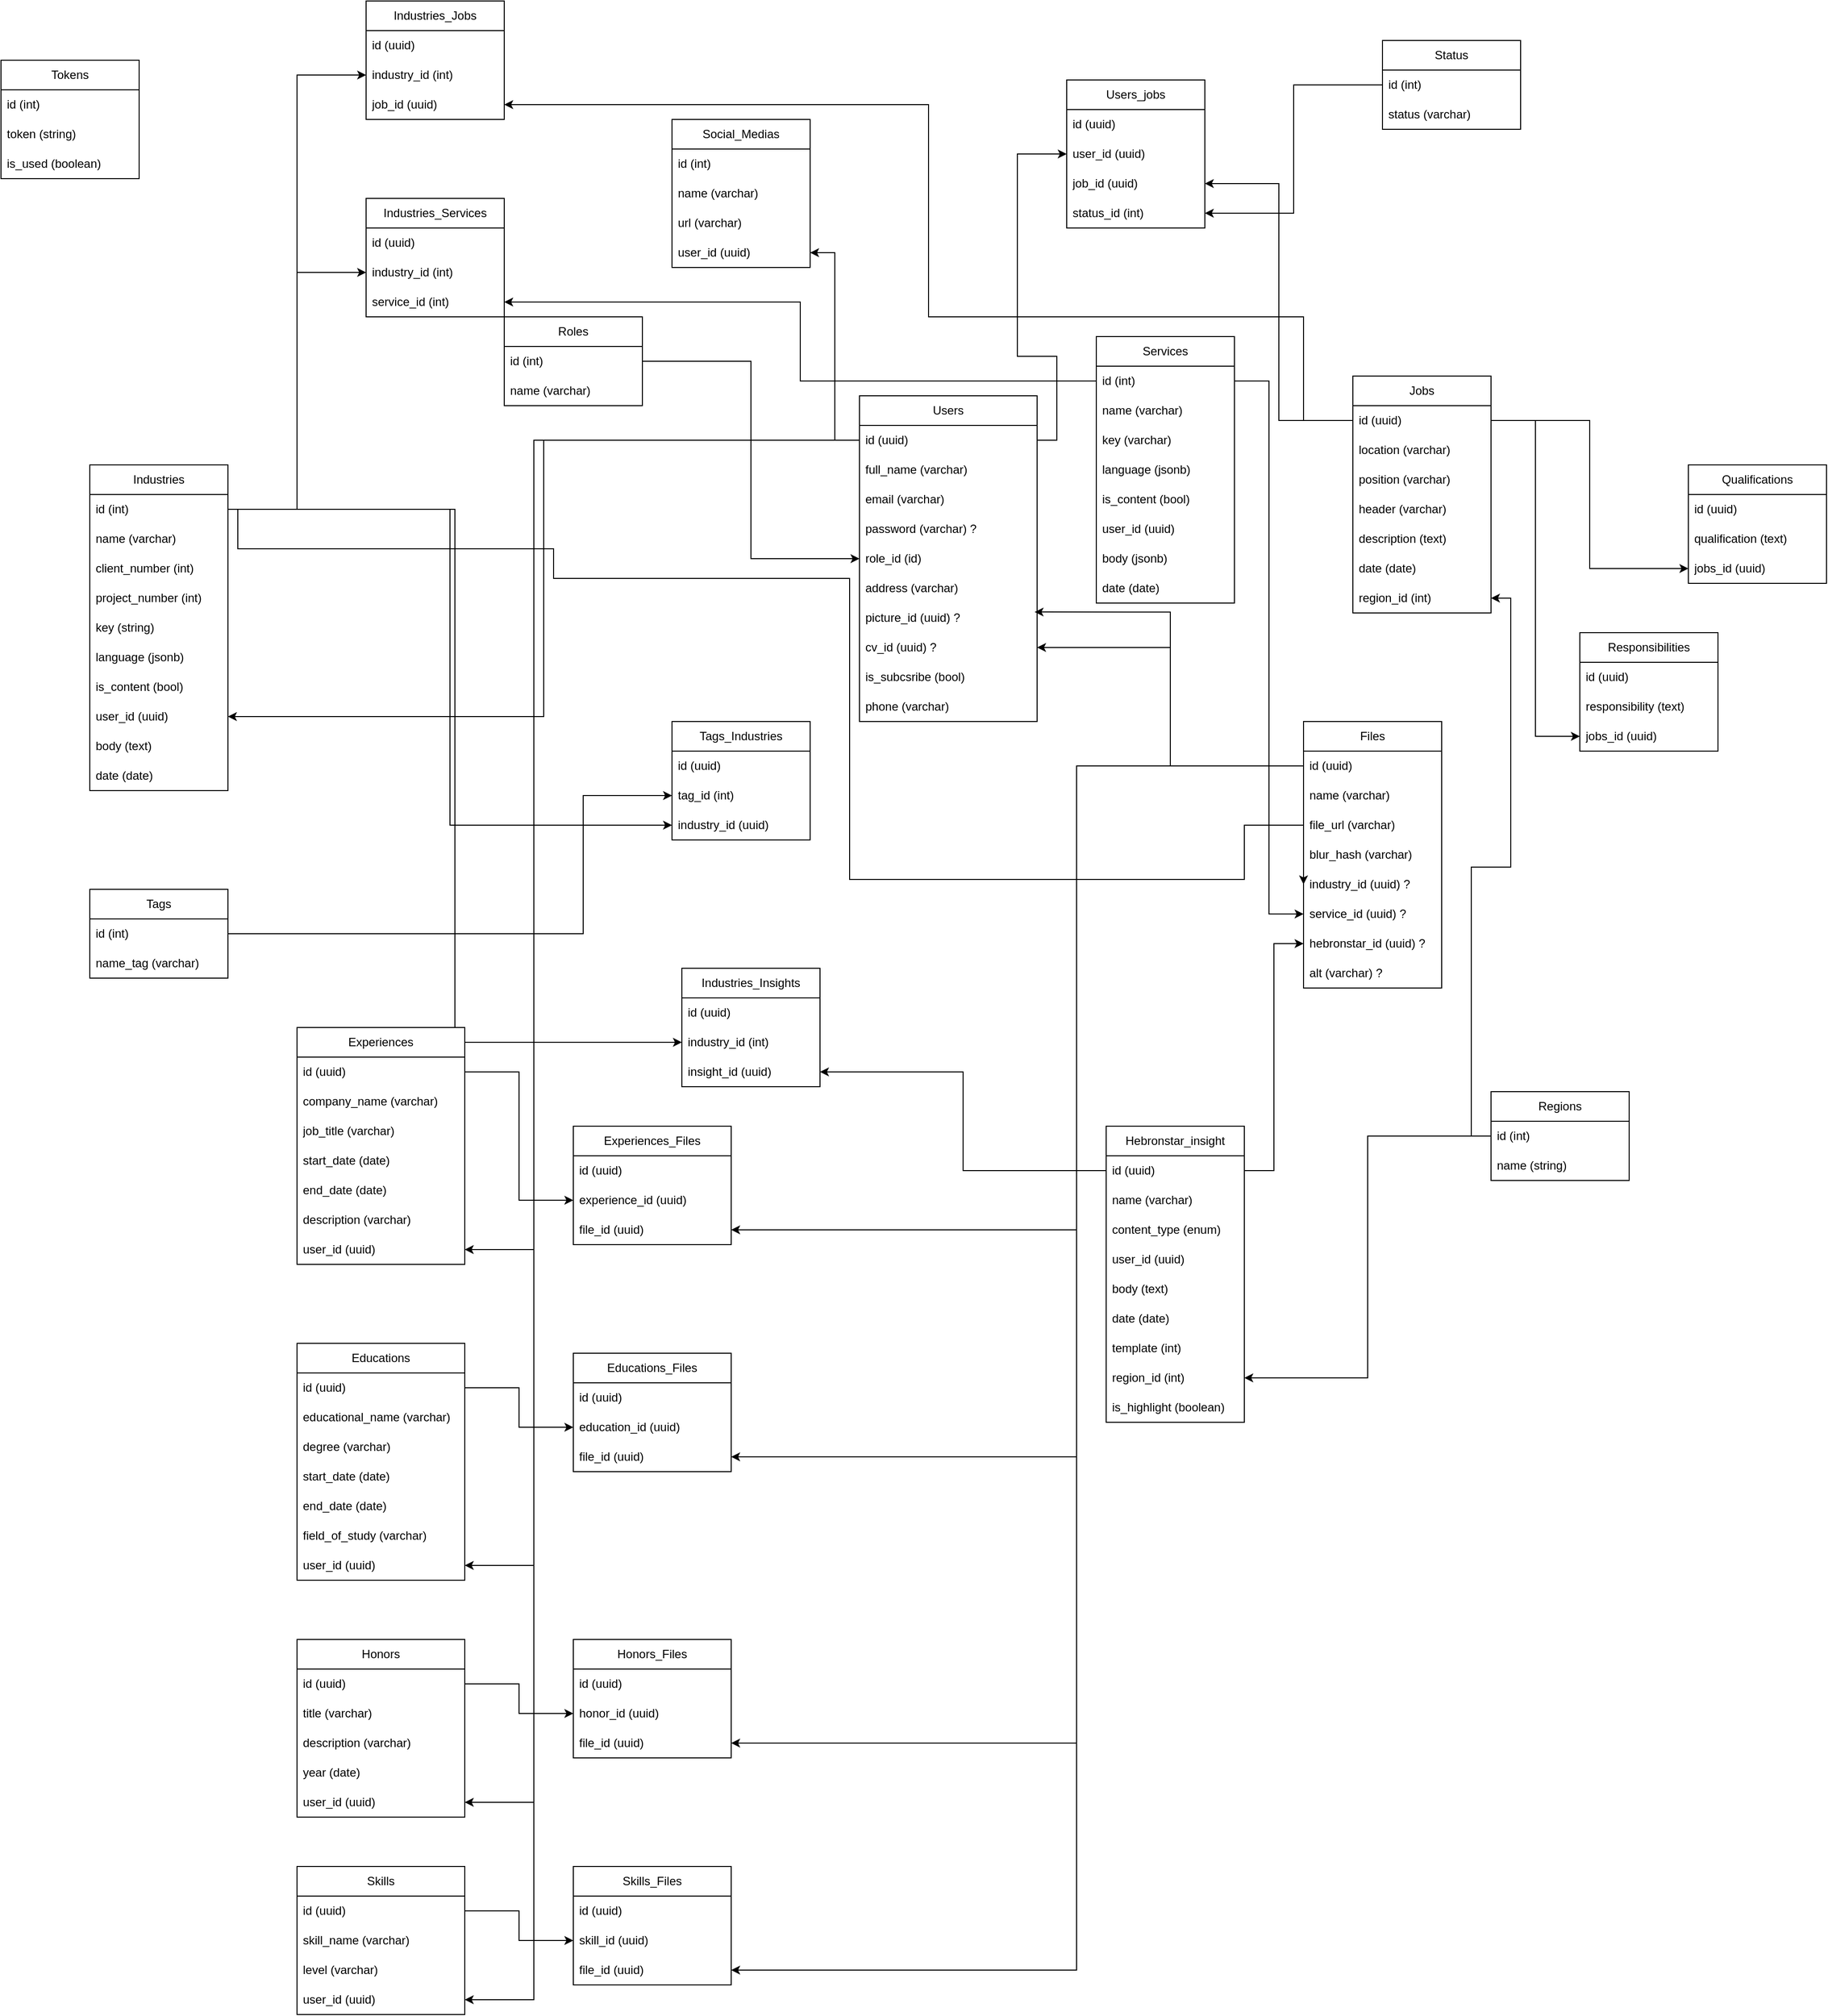 <mxfile version="21.6.5" type="github">
  <diagram name="Page-1" id="0J2eejaLnhA7fd5YdMPj">
    <mxGraphModel dx="1832" dy="1152" grid="1" gridSize="10" guides="1" tooltips="1" connect="1" arrows="1" fold="1" page="1" pageScale="1" pageWidth="3000" pageHeight="2500" math="0" shadow="0">
      <root>
        <mxCell id="0" />
        <mxCell id="1" parent="0" />
        <mxCell id="AabeUTpYn3tINiN1X2o6-2" value="Roles" style="swimlane;fontStyle=0;childLayout=stackLayout;horizontal=1;startSize=30;horizontalStack=0;resizeParent=1;resizeParentMax=0;resizeLast=0;collapsible=1;marginBottom=0;whiteSpace=wrap;html=1;" parent="1" vertex="1">
          <mxGeometry x="610" y="420" width="140" height="90" as="geometry" />
        </mxCell>
        <mxCell id="AabeUTpYn3tINiN1X2o6-3" value="id (int)" style="text;strokeColor=none;fillColor=none;align=left;verticalAlign=middle;spacingLeft=4;spacingRight=4;overflow=hidden;points=[[0,0.5],[1,0.5]];portConstraint=eastwest;rotatable=0;whiteSpace=wrap;html=1;" parent="AabeUTpYn3tINiN1X2o6-2" vertex="1">
          <mxGeometry y="30" width="140" height="30" as="geometry" />
        </mxCell>
        <mxCell id="AabeUTpYn3tINiN1X2o6-4" value="name (varchar)" style="text;strokeColor=none;fillColor=none;align=left;verticalAlign=middle;spacingLeft=4;spacingRight=4;overflow=hidden;points=[[0,0.5],[1,0.5]];portConstraint=eastwest;rotatable=0;whiteSpace=wrap;html=1;" parent="AabeUTpYn3tINiN1X2o6-2" vertex="1">
          <mxGeometry y="60" width="140" height="30" as="geometry" />
        </mxCell>
        <mxCell id="AabeUTpYn3tINiN1X2o6-6" value="Users" style="swimlane;fontStyle=0;childLayout=stackLayout;horizontal=1;startSize=30;horizontalStack=0;resizeParent=1;resizeParentMax=0;resizeLast=0;collapsible=1;marginBottom=0;whiteSpace=wrap;html=1;" parent="1" vertex="1">
          <mxGeometry x="970" y="500" width="180" height="330" as="geometry" />
        </mxCell>
        <mxCell id="AabeUTpYn3tINiN1X2o6-7" value="id (uuid)" style="text;strokeColor=none;fillColor=none;align=left;verticalAlign=middle;spacingLeft=4;spacingRight=4;overflow=hidden;points=[[0,0.5],[1,0.5]];portConstraint=eastwest;rotatable=0;whiteSpace=wrap;html=1;" parent="AabeUTpYn3tINiN1X2o6-6" vertex="1">
          <mxGeometry y="30" width="180" height="30" as="geometry" />
        </mxCell>
        <mxCell id="AabeUTpYn3tINiN1X2o6-8" value="full_name (varchar)" style="text;strokeColor=none;fillColor=none;align=left;verticalAlign=middle;spacingLeft=4;spacingRight=4;overflow=hidden;points=[[0,0.5],[1,0.5]];portConstraint=eastwest;rotatable=0;whiteSpace=wrap;html=1;" parent="AabeUTpYn3tINiN1X2o6-6" vertex="1">
          <mxGeometry y="60" width="180" height="30" as="geometry" />
        </mxCell>
        <mxCell id="AabeUTpYn3tINiN1X2o6-11" value="email (varchar)" style="text;strokeColor=none;fillColor=none;align=left;verticalAlign=middle;spacingLeft=4;spacingRight=4;overflow=hidden;points=[[0,0.5],[1,0.5]];portConstraint=eastwest;rotatable=0;whiteSpace=wrap;html=1;" parent="AabeUTpYn3tINiN1X2o6-6" vertex="1">
          <mxGeometry y="90" width="180" height="30" as="geometry" />
        </mxCell>
        <mxCell id="AabeUTpYn3tINiN1X2o6-13" value="password (varchar) ?" style="text;strokeColor=none;fillColor=none;align=left;verticalAlign=middle;spacingLeft=4;spacingRight=4;overflow=hidden;points=[[0,0.5],[1,0.5]];portConstraint=eastwest;rotatable=0;whiteSpace=wrap;html=1;" parent="AabeUTpYn3tINiN1X2o6-6" vertex="1">
          <mxGeometry y="120" width="180" height="30" as="geometry" />
        </mxCell>
        <mxCell id="AabeUTpYn3tINiN1X2o6-14" value="role_id (id)" style="text;strokeColor=none;fillColor=none;align=left;verticalAlign=middle;spacingLeft=4;spacingRight=4;overflow=hidden;points=[[0,0.5],[1,0.5]];portConstraint=eastwest;rotatable=0;whiteSpace=wrap;html=1;" parent="AabeUTpYn3tINiN1X2o6-6" vertex="1">
          <mxGeometry y="150" width="180" height="30" as="geometry" />
        </mxCell>
        <mxCell id="AabeUTpYn3tINiN1X2o6-17" value="address (varchar)" style="text;strokeColor=none;fillColor=none;align=left;verticalAlign=middle;spacingLeft=4;spacingRight=4;overflow=hidden;points=[[0,0.5],[1,0.5]];portConstraint=eastwest;rotatable=0;whiteSpace=wrap;html=1;" parent="AabeUTpYn3tINiN1X2o6-6" vertex="1">
          <mxGeometry y="180" width="180" height="30" as="geometry" />
        </mxCell>
        <mxCell id="AabeUTpYn3tINiN1X2o6-22" value="picture_id (uuid) ?" style="text;strokeColor=none;fillColor=none;align=left;verticalAlign=middle;spacingLeft=4;spacingRight=4;overflow=hidden;points=[[0,0.5],[1,0.5]];portConstraint=eastwest;rotatable=0;whiteSpace=wrap;html=1;" parent="AabeUTpYn3tINiN1X2o6-6" vertex="1">
          <mxGeometry y="210" width="180" height="30" as="geometry" />
        </mxCell>
        <mxCell id="AabeUTpYn3tINiN1X2o6-24" value="cv_id (uuid) ?" style="text;strokeColor=none;fillColor=none;align=left;verticalAlign=middle;spacingLeft=4;spacingRight=4;overflow=hidden;points=[[0,0.5],[1,0.5]];portConstraint=eastwest;rotatable=0;whiteSpace=wrap;html=1;" parent="AabeUTpYn3tINiN1X2o6-6" vertex="1">
          <mxGeometry y="240" width="180" height="30" as="geometry" />
        </mxCell>
        <mxCell id="0w0c1rNWFn1nJxTgAMIK-66" value="is_subcsribe (bool)" style="text;strokeColor=none;fillColor=none;align=left;verticalAlign=middle;spacingLeft=4;spacingRight=4;overflow=hidden;points=[[0,0.5],[1,0.5]];portConstraint=eastwest;rotatable=0;whiteSpace=wrap;html=1;" parent="AabeUTpYn3tINiN1X2o6-6" vertex="1">
          <mxGeometry y="270" width="180" height="30" as="geometry" />
        </mxCell>
        <mxCell id="0w0c1rNWFn1nJxTgAMIK-7" value="phone (varchar)" style="text;strokeColor=none;fillColor=none;align=left;verticalAlign=middle;spacingLeft=4;spacingRight=4;overflow=hidden;points=[[0,0.5],[1,0.5]];portConstraint=eastwest;rotatable=0;whiteSpace=wrap;html=1;" parent="AabeUTpYn3tINiN1X2o6-6" vertex="1">
          <mxGeometry y="300" width="180" height="30" as="geometry" />
        </mxCell>
        <mxCell id="AabeUTpYn3tINiN1X2o6-16" style="edgeStyle=orthogonalEdgeStyle;rounded=0;orthogonalLoop=1;jettySize=auto;html=1;entryX=0;entryY=0.5;entryDx=0;entryDy=0;" parent="1" source="AabeUTpYn3tINiN1X2o6-3" target="AabeUTpYn3tINiN1X2o6-14" edge="1">
          <mxGeometry relative="1" as="geometry" />
        </mxCell>
        <mxCell id="AabeUTpYn3tINiN1X2o6-18" value="Files" style="swimlane;fontStyle=0;childLayout=stackLayout;horizontal=1;startSize=30;horizontalStack=0;resizeParent=1;resizeParentMax=0;resizeLast=0;collapsible=1;marginBottom=0;whiteSpace=wrap;html=1;" parent="1" vertex="1">
          <mxGeometry x="1420" y="830" width="140" height="270" as="geometry" />
        </mxCell>
        <mxCell id="AabeUTpYn3tINiN1X2o6-19" value="id (uuid)" style="text;strokeColor=none;fillColor=none;align=left;verticalAlign=middle;spacingLeft=4;spacingRight=4;overflow=hidden;points=[[0,0.5],[1,0.5]];portConstraint=eastwest;rotatable=0;whiteSpace=wrap;html=1;" parent="AabeUTpYn3tINiN1X2o6-18" vertex="1">
          <mxGeometry y="30" width="140" height="30" as="geometry" />
        </mxCell>
        <mxCell id="AabeUTpYn3tINiN1X2o6-20" value="name (varchar)" style="text;strokeColor=none;fillColor=none;align=left;verticalAlign=middle;spacingLeft=4;spacingRight=4;overflow=hidden;points=[[0,0.5],[1,0.5]];portConstraint=eastwest;rotatable=0;whiteSpace=wrap;html=1;" parent="AabeUTpYn3tINiN1X2o6-18" vertex="1">
          <mxGeometry y="60" width="140" height="30" as="geometry" />
        </mxCell>
        <mxCell id="AabeUTpYn3tINiN1X2o6-21" value="file_url (varchar)" style="text;strokeColor=none;fillColor=none;align=left;verticalAlign=middle;spacingLeft=4;spacingRight=4;overflow=hidden;points=[[0,0.5],[1,0.5]];portConstraint=eastwest;rotatable=0;whiteSpace=wrap;html=1;" parent="AabeUTpYn3tINiN1X2o6-18" vertex="1">
          <mxGeometry y="90" width="140" height="30" as="geometry" />
        </mxCell>
        <mxCell id="NytPA-06Vom5v9Mt7Qx0-8" value="blur_hash (varchar)" style="text;strokeColor=none;fillColor=none;align=left;verticalAlign=middle;spacingLeft=4;spacingRight=4;overflow=hidden;points=[[0,0.5],[1,0.5]];portConstraint=eastwest;rotatable=0;whiteSpace=wrap;html=1;" parent="AabeUTpYn3tINiN1X2o6-18" vertex="1">
          <mxGeometry y="120" width="140" height="30" as="geometry" />
        </mxCell>
        <mxCell id="AabeUTpYn3tINiN1X2o6-47" value="industry_id (uuid) ?" style="text;strokeColor=none;fillColor=none;align=left;verticalAlign=middle;spacingLeft=4;spacingRight=4;overflow=hidden;points=[[0,0.5],[1,0.5]];portConstraint=eastwest;rotatable=0;whiteSpace=wrap;html=1;" parent="AabeUTpYn3tINiN1X2o6-18" vertex="1">
          <mxGeometry y="150" width="140" height="30" as="geometry" />
        </mxCell>
        <mxCell id="AabeUTpYn3tINiN1X2o6-56" value="service_id (uuid) ?" style="text;strokeColor=none;fillColor=none;align=left;verticalAlign=middle;spacingLeft=4;spacingRight=4;overflow=hidden;points=[[0,0.5],[1,0.5]];portConstraint=eastwest;rotatable=0;whiteSpace=wrap;html=1;" parent="AabeUTpYn3tINiN1X2o6-18" vertex="1">
          <mxGeometry y="180" width="140" height="30" as="geometry" />
        </mxCell>
        <mxCell id="AabeUTpYn3tINiN1X2o6-65" value="hebronstar_id (uuid) ?" style="text;strokeColor=none;fillColor=none;align=left;verticalAlign=middle;spacingLeft=4;spacingRight=4;overflow=hidden;points=[[0,0.5],[1,0.5]];portConstraint=eastwest;rotatable=0;whiteSpace=wrap;html=1;" parent="AabeUTpYn3tINiN1X2o6-18" vertex="1">
          <mxGeometry y="210" width="140" height="30" as="geometry" />
        </mxCell>
        <mxCell id="AabeUTpYn3tINiN1X2o6-67" value="alt (varchar) ?" style="text;strokeColor=none;fillColor=none;align=left;verticalAlign=middle;spacingLeft=4;spacingRight=4;overflow=hidden;points=[[0,0.5],[1,0.5]];portConstraint=eastwest;rotatable=0;whiteSpace=wrap;html=1;" parent="AabeUTpYn3tINiN1X2o6-18" vertex="1">
          <mxGeometry y="240" width="140" height="30" as="geometry" />
        </mxCell>
        <mxCell id="AabeUTpYn3tINiN1X2o6-23" style="edgeStyle=orthogonalEdgeStyle;rounded=0;orthogonalLoop=1;jettySize=auto;html=1;entryX=0.986;entryY=0.302;entryDx=0;entryDy=0;entryPerimeter=0;" parent="1" source="AabeUTpYn3tINiN1X2o6-19" target="AabeUTpYn3tINiN1X2o6-22" edge="1">
          <mxGeometry relative="1" as="geometry" />
        </mxCell>
        <mxCell id="AabeUTpYn3tINiN1X2o6-25" style="edgeStyle=orthogonalEdgeStyle;rounded=0;orthogonalLoop=1;jettySize=auto;html=1;" parent="1" source="AabeUTpYn3tINiN1X2o6-19" target="AabeUTpYn3tINiN1X2o6-24" edge="1">
          <mxGeometry relative="1" as="geometry" />
        </mxCell>
        <mxCell id="AabeUTpYn3tINiN1X2o6-31" value="Industries" style="swimlane;fontStyle=0;childLayout=stackLayout;horizontal=1;startSize=30;horizontalStack=0;resizeParent=1;resizeParentMax=0;resizeLast=0;collapsible=1;marginBottom=0;whiteSpace=wrap;html=1;" parent="1" vertex="1">
          <mxGeometry x="190" y="570" width="140" height="330" as="geometry" />
        </mxCell>
        <mxCell id="AabeUTpYn3tINiN1X2o6-32" value="id (int)" style="text;strokeColor=none;fillColor=none;align=left;verticalAlign=middle;spacingLeft=4;spacingRight=4;overflow=hidden;points=[[0,0.5],[1,0.5]];portConstraint=eastwest;rotatable=0;whiteSpace=wrap;html=1;" parent="AabeUTpYn3tINiN1X2o6-31" vertex="1">
          <mxGeometry y="30" width="140" height="30" as="geometry" />
        </mxCell>
        <mxCell id="AabeUTpYn3tINiN1X2o6-39" value="name (varchar)" style="text;strokeColor=none;fillColor=none;align=left;verticalAlign=middle;spacingLeft=4;spacingRight=4;overflow=hidden;points=[[0,0.5],[1,0.5]];portConstraint=eastwest;rotatable=0;whiteSpace=wrap;html=1;" parent="AabeUTpYn3tINiN1X2o6-31" vertex="1">
          <mxGeometry y="60" width="140" height="30" as="geometry" />
        </mxCell>
        <mxCell id="GZvhQzzibXMyBo9HvzGx-12" value="client_number (int)" style="text;strokeColor=none;fillColor=none;align=left;verticalAlign=middle;spacingLeft=4;spacingRight=4;overflow=hidden;points=[[0,0.5],[1,0.5]];portConstraint=eastwest;rotatable=0;whiteSpace=wrap;html=1;" vertex="1" parent="AabeUTpYn3tINiN1X2o6-31">
          <mxGeometry y="90" width="140" height="30" as="geometry" />
        </mxCell>
        <mxCell id="GZvhQzzibXMyBo9HvzGx-13" value="project_number (int)" style="text;strokeColor=none;fillColor=none;align=left;verticalAlign=middle;spacingLeft=4;spacingRight=4;overflow=hidden;points=[[0,0.5],[1,0.5]];portConstraint=eastwest;rotatable=0;whiteSpace=wrap;html=1;" vertex="1" parent="AabeUTpYn3tINiN1X2o6-31">
          <mxGeometry y="120" width="140" height="30" as="geometry" />
        </mxCell>
        <mxCell id="GZvhQzzibXMyBo9HvzGx-15" value="key (string)" style="text;strokeColor=none;fillColor=none;align=left;verticalAlign=middle;spacingLeft=4;spacingRight=4;overflow=hidden;points=[[0,0.5],[1,0.5]];portConstraint=eastwest;rotatable=0;whiteSpace=wrap;html=1;" vertex="1" parent="AabeUTpYn3tINiN1X2o6-31">
          <mxGeometry y="150" width="140" height="30" as="geometry" />
        </mxCell>
        <mxCell id="GZvhQzzibXMyBo9HvzGx-14" value="language (jsonb)" style="text;strokeColor=none;fillColor=none;align=left;verticalAlign=middle;spacingLeft=4;spacingRight=4;overflow=hidden;points=[[0,0.5],[1,0.5]];portConstraint=eastwest;rotatable=0;whiteSpace=wrap;html=1;" vertex="1" parent="AabeUTpYn3tINiN1X2o6-31">
          <mxGeometry y="180" width="140" height="30" as="geometry" />
        </mxCell>
        <mxCell id="AabeUTpYn3tINiN1X2o6-33" value="is_content (bool)" style="text;strokeColor=none;fillColor=none;align=left;verticalAlign=middle;spacingLeft=4;spacingRight=4;overflow=hidden;points=[[0,0.5],[1,0.5]];portConstraint=eastwest;rotatable=0;whiteSpace=wrap;html=1;" parent="AabeUTpYn3tINiN1X2o6-31" vertex="1">
          <mxGeometry y="210" width="140" height="30" as="geometry" />
        </mxCell>
        <mxCell id="AabeUTpYn3tINiN1X2o6-34" value="user_id (uuid)" style="text;strokeColor=none;fillColor=none;align=left;verticalAlign=middle;spacingLeft=4;spacingRight=4;overflow=hidden;points=[[0,0.5],[1,0.5]];portConstraint=eastwest;rotatable=0;whiteSpace=wrap;html=1;" parent="AabeUTpYn3tINiN1X2o6-31" vertex="1">
          <mxGeometry y="240" width="140" height="30" as="geometry" />
        </mxCell>
        <mxCell id="AabeUTpYn3tINiN1X2o6-35" value="body (text)" style="text;strokeColor=none;fillColor=none;align=left;verticalAlign=middle;spacingLeft=4;spacingRight=4;overflow=hidden;points=[[0,0.5],[1,0.5]];portConstraint=eastwest;rotatable=0;whiteSpace=wrap;html=1;" parent="AabeUTpYn3tINiN1X2o6-31" vertex="1">
          <mxGeometry y="270" width="140" height="30" as="geometry" />
        </mxCell>
        <mxCell id="AabeUTpYn3tINiN1X2o6-41" value="date (date)" style="text;strokeColor=none;fillColor=none;align=left;verticalAlign=middle;spacingLeft=4;spacingRight=4;overflow=hidden;points=[[0,0.5],[1,0.5]];portConstraint=eastwest;rotatable=0;whiteSpace=wrap;html=1;" parent="AabeUTpYn3tINiN1X2o6-31" vertex="1">
          <mxGeometry y="300" width="140" height="30" as="geometry" />
        </mxCell>
        <mxCell id="AabeUTpYn3tINiN1X2o6-42" style="edgeStyle=orthogonalEdgeStyle;rounded=0;orthogonalLoop=1;jettySize=auto;html=1;" parent="1" source="AabeUTpYn3tINiN1X2o6-7" target="AabeUTpYn3tINiN1X2o6-34" edge="1">
          <mxGeometry relative="1" as="geometry" />
        </mxCell>
        <mxCell id="AabeUTpYn3tINiN1X2o6-48" style="edgeStyle=orthogonalEdgeStyle;rounded=0;orthogonalLoop=1;jettySize=auto;html=1;entryX=0;entryY=0.5;entryDx=0;entryDy=0;" parent="1" source="AabeUTpYn3tINiN1X2o6-32" target="AabeUTpYn3tINiN1X2o6-47" edge="1">
          <mxGeometry relative="1" as="geometry">
            <Array as="points">
              <mxPoint x="340" y="655" />
              <mxPoint x="660" y="655" />
              <mxPoint x="660" y="685" />
              <mxPoint x="960" y="685" />
              <mxPoint x="960" y="990" />
              <mxPoint x="1360" y="990" />
              <mxPoint x="1360" y="935" />
              <mxPoint x="1420" y="935" />
            </Array>
            <mxPoint x="1450" y="920" as="targetPoint" />
          </mxGeometry>
        </mxCell>
        <mxCell id="AabeUTpYn3tINiN1X2o6-49" value="Services" style="swimlane;fontStyle=0;childLayout=stackLayout;horizontal=1;startSize=30;horizontalStack=0;resizeParent=1;resizeParentMax=0;resizeLast=0;collapsible=1;marginBottom=0;whiteSpace=wrap;html=1;" parent="1" vertex="1">
          <mxGeometry x="1210" y="440" width="140" height="270" as="geometry" />
        </mxCell>
        <mxCell id="AabeUTpYn3tINiN1X2o6-50" value="id (int)" style="text;strokeColor=none;fillColor=none;align=left;verticalAlign=middle;spacingLeft=4;spacingRight=4;overflow=hidden;points=[[0,0.5],[1,0.5]];portConstraint=eastwest;rotatable=0;whiteSpace=wrap;html=1;" parent="AabeUTpYn3tINiN1X2o6-49" vertex="1">
          <mxGeometry y="30" width="140" height="30" as="geometry" />
        </mxCell>
        <mxCell id="AabeUTpYn3tINiN1X2o6-51" value="name (varchar)" style="text;strokeColor=none;fillColor=none;align=left;verticalAlign=middle;spacingLeft=4;spacingRight=4;overflow=hidden;points=[[0,0.5],[1,0.5]];portConstraint=eastwest;rotatable=0;whiteSpace=wrap;html=1;" parent="AabeUTpYn3tINiN1X2o6-49" vertex="1">
          <mxGeometry y="60" width="140" height="30" as="geometry" />
        </mxCell>
        <mxCell id="GZvhQzzibXMyBo9HvzGx-10" value="key (varchar)" style="text;strokeColor=none;fillColor=none;align=left;verticalAlign=middle;spacingLeft=4;spacingRight=4;overflow=hidden;points=[[0,0.5],[1,0.5]];portConstraint=eastwest;rotatable=0;whiteSpace=wrap;html=1;" vertex="1" parent="AabeUTpYn3tINiN1X2o6-49">
          <mxGeometry y="90" width="140" height="30" as="geometry" />
        </mxCell>
        <mxCell id="GZvhQzzibXMyBo9HvzGx-11" value="language (jsonb)" style="text;strokeColor=none;fillColor=none;align=left;verticalAlign=middle;spacingLeft=4;spacingRight=4;overflow=hidden;points=[[0,0.5],[1,0.5]];portConstraint=eastwest;rotatable=0;whiteSpace=wrap;html=1;" vertex="1" parent="AabeUTpYn3tINiN1X2o6-49">
          <mxGeometry y="120" width="140" height="30" as="geometry" />
        </mxCell>
        <mxCell id="AabeUTpYn3tINiN1X2o6-52" value="is_content (bool)" style="text;strokeColor=none;fillColor=none;align=left;verticalAlign=middle;spacingLeft=4;spacingRight=4;overflow=hidden;points=[[0,0.5],[1,0.5]];portConstraint=eastwest;rotatable=0;whiteSpace=wrap;html=1;" parent="AabeUTpYn3tINiN1X2o6-49" vertex="1">
          <mxGeometry y="150" width="140" height="30" as="geometry" />
        </mxCell>
        <mxCell id="AabeUTpYn3tINiN1X2o6-53" value="user_id (uuid)" style="text;strokeColor=none;fillColor=none;align=left;verticalAlign=middle;spacingLeft=4;spacingRight=4;overflow=hidden;points=[[0,0.5],[1,0.5]];portConstraint=eastwest;rotatable=0;whiteSpace=wrap;html=1;" parent="AabeUTpYn3tINiN1X2o6-49" vertex="1">
          <mxGeometry y="180" width="140" height="30" as="geometry" />
        </mxCell>
        <mxCell id="AabeUTpYn3tINiN1X2o6-54" value="body (jsonb)" style="text;strokeColor=none;fillColor=none;align=left;verticalAlign=middle;spacingLeft=4;spacingRight=4;overflow=hidden;points=[[0,0.5],[1,0.5]];portConstraint=eastwest;rotatable=0;whiteSpace=wrap;html=1;" parent="AabeUTpYn3tINiN1X2o6-49" vertex="1">
          <mxGeometry y="210" width="140" height="30" as="geometry" />
        </mxCell>
        <mxCell id="AabeUTpYn3tINiN1X2o6-55" value="date (date)" style="text;strokeColor=none;fillColor=none;align=left;verticalAlign=middle;spacingLeft=4;spacingRight=4;overflow=hidden;points=[[0,0.5],[1,0.5]];portConstraint=eastwest;rotatable=0;whiteSpace=wrap;html=1;" parent="AabeUTpYn3tINiN1X2o6-49" vertex="1">
          <mxGeometry y="240" width="140" height="30" as="geometry" />
        </mxCell>
        <mxCell id="AabeUTpYn3tINiN1X2o6-57" style="edgeStyle=orthogonalEdgeStyle;rounded=0;orthogonalLoop=1;jettySize=auto;html=1;" parent="1" source="AabeUTpYn3tINiN1X2o6-50" target="AabeUTpYn3tINiN1X2o6-56" edge="1">
          <mxGeometry relative="1" as="geometry" />
        </mxCell>
        <mxCell id="AabeUTpYn3tINiN1X2o6-58" value="Hebronstar_insight" style="swimlane;fontStyle=0;childLayout=stackLayout;horizontal=1;startSize=30;horizontalStack=0;resizeParent=1;resizeParentMax=0;resizeLast=0;collapsible=1;marginBottom=0;whiteSpace=wrap;html=1;" parent="1" vertex="1">
          <mxGeometry x="1220" y="1240" width="140" height="300" as="geometry" />
        </mxCell>
        <mxCell id="AabeUTpYn3tINiN1X2o6-59" value="id (uuid)" style="text;strokeColor=none;fillColor=none;align=left;verticalAlign=middle;spacingLeft=4;spacingRight=4;overflow=hidden;points=[[0,0.5],[1,0.5]];portConstraint=eastwest;rotatable=0;whiteSpace=wrap;html=1;" parent="AabeUTpYn3tINiN1X2o6-58" vertex="1">
          <mxGeometry y="30" width="140" height="30" as="geometry" />
        </mxCell>
        <mxCell id="AabeUTpYn3tINiN1X2o6-60" value="name (varchar)" style="text;strokeColor=none;fillColor=none;align=left;verticalAlign=middle;spacingLeft=4;spacingRight=4;overflow=hidden;points=[[0,0.5],[1,0.5]];portConstraint=eastwest;rotatable=0;whiteSpace=wrap;html=1;" parent="AabeUTpYn3tINiN1X2o6-58" vertex="1">
          <mxGeometry y="60" width="140" height="30" as="geometry" />
        </mxCell>
        <mxCell id="AabeUTpYn3tINiN1X2o6-61" value="content_type (enum)" style="text;strokeColor=none;fillColor=none;align=left;verticalAlign=middle;spacingLeft=4;spacingRight=4;overflow=hidden;points=[[0,0.5],[1,0.5]];portConstraint=eastwest;rotatable=0;whiteSpace=wrap;html=1;" parent="AabeUTpYn3tINiN1X2o6-58" vertex="1">
          <mxGeometry y="90" width="140" height="30" as="geometry" />
        </mxCell>
        <mxCell id="AabeUTpYn3tINiN1X2o6-62" value="user_id (uuid)" style="text;strokeColor=none;fillColor=none;align=left;verticalAlign=middle;spacingLeft=4;spacingRight=4;overflow=hidden;points=[[0,0.5],[1,0.5]];portConstraint=eastwest;rotatable=0;whiteSpace=wrap;html=1;" parent="AabeUTpYn3tINiN1X2o6-58" vertex="1">
          <mxGeometry y="120" width="140" height="30" as="geometry" />
        </mxCell>
        <mxCell id="AabeUTpYn3tINiN1X2o6-63" value="body (text)" style="text;strokeColor=none;fillColor=none;align=left;verticalAlign=middle;spacingLeft=4;spacingRight=4;overflow=hidden;points=[[0,0.5],[1,0.5]];portConstraint=eastwest;rotatable=0;whiteSpace=wrap;html=1;" parent="AabeUTpYn3tINiN1X2o6-58" vertex="1">
          <mxGeometry y="150" width="140" height="30" as="geometry" />
        </mxCell>
        <mxCell id="AabeUTpYn3tINiN1X2o6-64" value="date (date)" style="text;strokeColor=none;fillColor=none;align=left;verticalAlign=middle;spacingLeft=4;spacingRight=4;overflow=hidden;points=[[0,0.5],[1,0.5]];portConstraint=eastwest;rotatable=0;whiteSpace=wrap;html=1;" parent="AabeUTpYn3tINiN1X2o6-58" vertex="1">
          <mxGeometry y="180" width="140" height="30" as="geometry" />
        </mxCell>
        <mxCell id="7b8HUlK0noErCAWpJXv1-3" value="template (int)" style="text;strokeColor=none;fillColor=none;align=left;verticalAlign=middle;spacingLeft=4;spacingRight=4;overflow=hidden;points=[[0,0.5],[1,0.5]];portConstraint=eastwest;rotatable=0;whiteSpace=wrap;html=1;" parent="AabeUTpYn3tINiN1X2o6-58" vertex="1">
          <mxGeometry y="210" width="140" height="30" as="geometry" />
        </mxCell>
        <mxCell id="NytPA-06Vom5v9Mt7Qx0-5" value="region_id (int)" style="text;strokeColor=none;fillColor=none;align=left;verticalAlign=middle;spacingLeft=4;spacingRight=4;overflow=hidden;points=[[0,0.5],[1,0.5]];portConstraint=eastwest;rotatable=0;whiteSpace=wrap;html=1;" parent="AabeUTpYn3tINiN1X2o6-58" vertex="1">
          <mxGeometry y="240" width="140" height="30" as="geometry" />
        </mxCell>
        <mxCell id="7b8HUlK0noErCAWpJXv1-1" value="is_highlight (boolean)" style="text;strokeColor=none;fillColor=none;align=left;verticalAlign=middle;spacingLeft=4;spacingRight=4;overflow=hidden;points=[[0,0.5],[1,0.5]];portConstraint=eastwest;rotatable=0;whiteSpace=wrap;html=1;" parent="AabeUTpYn3tINiN1X2o6-58" vertex="1">
          <mxGeometry y="270" width="140" height="30" as="geometry" />
        </mxCell>
        <mxCell id="AabeUTpYn3tINiN1X2o6-66" style="edgeStyle=orthogonalEdgeStyle;rounded=0;orthogonalLoop=1;jettySize=auto;html=1;" parent="1" source="AabeUTpYn3tINiN1X2o6-59" target="AabeUTpYn3tINiN1X2o6-65" edge="1">
          <mxGeometry relative="1" as="geometry" />
        </mxCell>
        <mxCell id="AabeUTpYn3tINiN1X2o6-72" value="Jobs" style="swimlane;fontStyle=0;childLayout=stackLayout;horizontal=1;startSize=30;horizontalStack=0;resizeParent=1;resizeParentMax=0;resizeLast=0;collapsible=1;marginBottom=0;whiteSpace=wrap;html=1;" parent="1" vertex="1">
          <mxGeometry x="1470" y="480" width="140" height="240" as="geometry" />
        </mxCell>
        <mxCell id="AabeUTpYn3tINiN1X2o6-73" value="id (uuid)" style="text;strokeColor=none;fillColor=none;align=left;verticalAlign=middle;spacingLeft=4;spacingRight=4;overflow=hidden;points=[[0,0.5],[1,0.5]];portConstraint=eastwest;rotatable=0;whiteSpace=wrap;html=1;" parent="AabeUTpYn3tINiN1X2o6-72" vertex="1">
          <mxGeometry y="30" width="140" height="30" as="geometry" />
        </mxCell>
        <mxCell id="AabeUTpYn3tINiN1X2o6-75" value="location (varchar)" style="text;strokeColor=none;fillColor=none;align=left;verticalAlign=middle;spacingLeft=4;spacingRight=4;overflow=hidden;points=[[0,0.5],[1,0.5]];portConstraint=eastwest;rotatable=0;whiteSpace=wrap;html=1;" parent="AabeUTpYn3tINiN1X2o6-72" vertex="1">
          <mxGeometry y="60" width="140" height="30" as="geometry" />
        </mxCell>
        <mxCell id="AabeUTpYn3tINiN1X2o6-74" value="position (varchar)" style="text;strokeColor=none;fillColor=none;align=left;verticalAlign=middle;spacingLeft=4;spacingRight=4;overflow=hidden;points=[[0,0.5],[1,0.5]];portConstraint=eastwest;rotatable=0;whiteSpace=wrap;html=1;" parent="AabeUTpYn3tINiN1X2o6-72" vertex="1">
          <mxGeometry y="90" width="140" height="30" as="geometry" />
        </mxCell>
        <mxCell id="KLQGMgcg9D3TohGVHI9s-1" value="header (varchar)" style="text;strokeColor=none;fillColor=none;align=left;verticalAlign=middle;spacingLeft=4;spacingRight=4;overflow=hidden;points=[[0,0.5],[1,0.5]];portConstraint=eastwest;rotatable=0;whiteSpace=wrap;html=1;" parent="AabeUTpYn3tINiN1X2o6-72" vertex="1">
          <mxGeometry y="120" width="140" height="30" as="geometry" />
        </mxCell>
        <mxCell id="KLQGMgcg9D3TohGVHI9s-2" value="description (text)" style="text;strokeColor=none;fillColor=none;align=left;verticalAlign=middle;spacingLeft=4;spacingRight=4;overflow=hidden;points=[[0,0.5],[1,0.5]];portConstraint=eastwest;rotatable=0;whiteSpace=wrap;html=1;" parent="AabeUTpYn3tINiN1X2o6-72" vertex="1">
          <mxGeometry y="150" width="140" height="30" as="geometry" />
        </mxCell>
        <mxCell id="KLQGMgcg9D3TohGVHI9s-4" value="date (date)" style="text;strokeColor=none;fillColor=none;align=left;verticalAlign=middle;spacingLeft=4;spacingRight=4;overflow=hidden;points=[[0,0.5],[1,0.5]];portConstraint=eastwest;rotatable=0;whiteSpace=wrap;html=1;" parent="AabeUTpYn3tINiN1X2o6-72" vertex="1">
          <mxGeometry y="180" width="140" height="30" as="geometry" />
        </mxCell>
        <mxCell id="GZvhQzzibXMyBo9HvzGx-7" value="region_id (int)" style="text;strokeColor=none;fillColor=none;align=left;verticalAlign=middle;spacingLeft=4;spacingRight=4;overflow=hidden;points=[[0,0.5],[1,0.5]];portConstraint=eastwest;rotatable=0;whiteSpace=wrap;html=1;" vertex="1" parent="AabeUTpYn3tINiN1X2o6-72">
          <mxGeometry y="210" width="140" height="30" as="geometry" />
        </mxCell>
        <mxCell id="KLQGMgcg9D3TohGVHI9s-5" value="Qualifications" style="swimlane;fontStyle=0;childLayout=stackLayout;horizontal=1;startSize=30;horizontalStack=0;resizeParent=1;resizeParentMax=0;resizeLast=0;collapsible=1;marginBottom=0;whiteSpace=wrap;html=1;" parent="1" vertex="1">
          <mxGeometry x="1810" y="570" width="140" height="120" as="geometry" />
        </mxCell>
        <mxCell id="KLQGMgcg9D3TohGVHI9s-6" value="id (uuid)" style="text;strokeColor=none;fillColor=none;align=left;verticalAlign=middle;spacingLeft=4;spacingRight=4;overflow=hidden;points=[[0,0.5],[1,0.5]];portConstraint=eastwest;rotatable=0;whiteSpace=wrap;html=1;" parent="KLQGMgcg9D3TohGVHI9s-5" vertex="1">
          <mxGeometry y="30" width="140" height="30" as="geometry" />
        </mxCell>
        <mxCell id="KLQGMgcg9D3TohGVHI9s-7" value="qualification (text)" style="text;strokeColor=none;fillColor=none;align=left;verticalAlign=middle;spacingLeft=4;spacingRight=4;overflow=hidden;points=[[0,0.5],[1,0.5]];portConstraint=eastwest;rotatable=0;whiteSpace=wrap;html=1;" parent="KLQGMgcg9D3TohGVHI9s-5" vertex="1">
          <mxGeometry y="60" width="140" height="30" as="geometry" />
        </mxCell>
        <mxCell id="KLQGMgcg9D3TohGVHI9s-9" value="jobs_id (uuid)" style="text;strokeColor=none;fillColor=none;align=left;verticalAlign=middle;spacingLeft=4;spacingRight=4;overflow=hidden;points=[[0,0.5],[1,0.5]];portConstraint=eastwest;rotatable=0;whiteSpace=wrap;html=1;" parent="KLQGMgcg9D3TohGVHI9s-5" vertex="1">
          <mxGeometry y="90" width="140" height="30" as="geometry" />
        </mxCell>
        <mxCell id="KLQGMgcg9D3TohGVHI9s-10" style="edgeStyle=orthogonalEdgeStyle;rounded=0;orthogonalLoop=1;jettySize=auto;html=1;" parent="1" source="AabeUTpYn3tINiN1X2o6-73" target="KLQGMgcg9D3TohGVHI9s-9" edge="1">
          <mxGeometry relative="1" as="geometry" />
        </mxCell>
        <mxCell id="KLQGMgcg9D3TohGVHI9s-11" value="Responsibilities" style="swimlane;fontStyle=0;childLayout=stackLayout;horizontal=1;startSize=30;horizontalStack=0;resizeParent=1;resizeParentMax=0;resizeLast=0;collapsible=1;marginBottom=0;whiteSpace=wrap;html=1;" parent="1" vertex="1">
          <mxGeometry x="1700" y="740" width="140" height="120" as="geometry" />
        </mxCell>
        <mxCell id="KLQGMgcg9D3TohGVHI9s-12" value="id (uuid)" style="text;strokeColor=none;fillColor=none;align=left;verticalAlign=middle;spacingLeft=4;spacingRight=4;overflow=hidden;points=[[0,0.5],[1,0.5]];portConstraint=eastwest;rotatable=0;whiteSpace=wrap;html=1;" parent="KLQGMgcg9D3TohGVHI9s-11" vertex="1">
          <mxGeometry y="30" width="140" height="30" as="geometry" />
        </mxCell>
        <mxCell id="KLQGMgcg9D3TohGVHI9s-13" value="responsibility (text)" style="text;strokeColor=none;fillColor=none;align=left;verticalAlign=middle;spacingLeft=4;spacingRight=4;overflow=hidden;points=[[0,0.5],[1,0.5]];portConstraint=eastwest;rotatable=0;whiteSpace=wrap;html=1;" parent="KLQGMgcg9D3TohGVHI9s-11" vertex="1">
          <mxGeometry y="60" width="140" height="30" as="geometry" />
        </mxCell>
        <mxCell id="KLQGMgcg9D3TohGVHI9s-14" value="jobs_id (uuid)" style="text;strokeColor=none;fillColor=none;align=left;verticalAlign=middle;spacingLeft=4;spacingRight=4;overflow=hidden;points=[[0,0.5],[1,0.5]];portConstraint=eastwest;rotatable=0;whiteSpace=wrap;html=1;" parent="KLQGMgcg9D3TohGVHI9s-11" vertex="1">
          <mxGeometry y="90" width="140" height="30" as="geometry" />
        </mxCell>
        <mxCell id="KLQGMgcg9D3TohGVHI9s-15" style="edgeStyle=orthogonalEdgeStyle;rounded=0;orthogonalLoop=1;jettySize=auto;html=1;" parent="1" source="AabeUTpYn3tINiN1X2o6-73" target="KLQGMgcg9D3TohGVHI9s-14" edge="1">
          <mxGeometry relative="1" as="geometry" />
        </mxCell>
        <mxCell id="KLQGMgcg9D3TohGVHI9s-16" value="Users_jobs" style="swimlane;fontStyle=0;childLayout=stackLayout;horizontal=1;startSize=30;horizontalStack=0;resizeParent=1;resizeParentMax=0;resizeLast=0;collapsible=1;marginBottom=0;whiteSpace=wrap;html=1;" parent="1" vertex="1">
          <mxGeometry x="1180" y="180" width="140" height="150" as="geometry" />
        </mxCell>
        <mxCell id="KLQGMgcg9D3TohGVHI9s-17" value="id (uuid)" style="text;strokeColor=none;fillColor=none;align=left;verticalAlign=middle;spacingLeft=4;spacingRight=4;overflow=hidden;points=[[0,0.5],[1,0.5]];portConstraint=eastwest;rotatable=0;whiteSpace=wrap;html=1;" parent="KLQGMgcg9D3TohGVHI9s-16" vertex="1">
          <mxGeometry y="30" width="140" height="30" as="geometry" />
        </mxCell>
        <mxCell id="KLQGMgcg9D3TohGVHI9s-18" value="user_id (uuid)" style="text;strokeColor=none;fillColor=none;align=left;verticalAlign=middle;spacingLeft=4;spacingRight=4;overflow=hidden;points=[[0,0.5],[1,0.5]];portConstraint=eastwest;rotatable=0;whiteSpace=wrap;html=1;" parent="KLQGMgcg9D3TohGVHI9s-16" vertex="1">
          <mxGeometry y="60" width="140" height="30" as="geometry" />
        </mxCell>
        <mxCell id="KLQGMgcg9D3TohGVHI9s-19" value="job_id (uuid)" style="text;strokeColor=none;fillColor=none;align=left;verticalAlign=middle;spacingLeft=4;spacingRight=4;overflow=hidden;points=[[0,0.5],[1,0.5]];portConstraint=eastwest;rotatable=0;whiteSpace=wrap;html=1;" parent="KLQGMgcg9D3TohGVHI9s-16" vertex="1">
          <mxGeometry y="90" width="140" height="30" as="geometry" />
        </mxCell>
        <mxCell id="GZvhQzzibXMyBo9HvzGx-5" value="status_id (int)" style="text;strokeColor=none;fillColor=none;align=left;verticalAlign=middle;spacingLeft=4;spacingRight=4;overflow=hidden;points=[[0,0.5],[1,0.5]];portConstraint=eastwest;rotatable=0;whiteSpace=wrap;html=1;" vertex="1" parent="KLQGMgcg9D3TohGVHI9s-16">
          <mxGeometry y="120" width="140" height="30" as="geometry" />
        </mxCell>
        <mxCell id="KLQGMgcg9D3TohGVHI9s-21" style="edgeStyle=orthogonalEdgeStyle;rounded=0;orthogonalLoop=1;jettySize=auto;html=1;" parent="1" source="AabeUTpYn3tINiN1X2o6-7" target="KLQGMgcg9D3TohGVHI9s-18" edge="1">
          <mxGeometry relative="1" as="geometry">
            <Array as="points">
              <mxPoint x="1170" y="545" />
              <mxPoint x="1170" y="460" />
              <mxPoint x="1130" y="460" />
              <mxPoint x="1130" y="255" />
            </Array>
          </mxGeometry>
        </mxCell>
        <mxCell id="KLQGMgcg9D3TohGVHI9s-22" style="edgeStyle=orthogonalEdgeStyle;rounded=0;orthogonalLoop=1;jettySize=auto;html=1;" parent="1" source="AabeUTpYn3tINiN1X2o6-73" target="KLQGMgcg9D3TohGVHI9s-19" edge="1">
          <mxGeometry relative="1" as="geometry" />
        </mxCell>
        <mxCell id="K0I5LaW05uHRxNIYwdHM-1" value="Tags" style="swimlane;fontStyle=0;childLayout=stackLayout;horizontal=1;startSize=30;horizontalStack=0;resizeParent=1;resizeParentMax=0;resizeLast=0;collapsible=1;marginBottom=0;whiteSpace=wrap;html=1;" parent="1" vertex="1">
          <mxGeometry x="190" y="1000" width="140" height="90" as="geometry" />
        </mxCell>
        <mxCell id="K0I5LaW05uHRxNIYwdHM-2" value="id (int)" style="text;strokeColor=none;fillColor=none;align=left;verticalAlign=middle;spacingLeft=4;spacingRight=4;overflow=hidden;points=[[0,0.5],[1,0.5]];portConstraint=eastwest;rotatable=0;whiteSpace=wrap;html=1;" parent="K0I5LaW05uHRxNIYwdHM-1" vertex="1">
          <mxGeometry y="30" width="140" height="30" as="geometry" />
        </mxCell>
        <mxCell id="K0I5LaW05uHRxNIYwdHM-3" value="name_tag (varchar)" style="text;strokeColor=none;fillColor=none;align=left;verticalAlign=middle;spacingLeft=4;spacingRight=4;overflow=hidden;points=[[0,0.5],[1,0.5]];portConstraint=eastwest;rotatable=0;whiteSpace=wrap;html=1;" parent="K0I5LaW05uHRxNIYwdHM-1" vertex="1">
          <mxGeometry y="60" width="140" height="30" as="geometry" />
        </mxCell>
        <mxCell id="K0I5LaW05uHRxNIYwdHM-5" value="Tags_Industries" style="swimlane;fontStyle=0;childLayout=stackLayout;horizontal=1;startSize=30;horizontalStack=0;resizeParent=1;resizeParentMax=0;resizeLast=0;collapsible=1;marginBottom=0;whiteSpace=wrap;html=1;" parent="1" vertex="1">
          <mxGeometry x="780" y="830" width="140" height="120" as="geometry" />
        </mxCell>
        <mxCell id="K0I5LaW05uHRxNIYwdHM-6" value="id (uuid)" style="text;strokeColor=none;fillColor=none;align=left;verticalAlign=middle;spacingLeft=4;spacingRight=4;overflow=hidden;points=[[0,0.5],[1,0.5]];portConstraint=eastwest;rotatable=0;whiteSpace=wrap;html=1;" parent="K0I5LaW05uHRxNIYwdHM-5" vertex="1">
          <mxGeometry y="30" width="140" height="30" as="geometry" />
        </mxCell>
        <mxCell id="K0I5LaW05uHRxNIYwdHM-7" value="tag_id (int)" style="text;strokeColor=none;fillColor=none;align=left;verticalAlign=middle;spacingLeft=4;spacingRight=4;overflow=hidden;points=[[0,0.5],[1,0.5]];portConstraint=eastwest;rotatable=0;whiteSpace=wrap;html=1;" parent="K0I5LaW05uHRxNIYwdHM-5" vertex="1">
          <mxGeometry y="60" width="140" height="30" as="geometry" />
        </mxCell>
        <mxCell id="K0I5LaW05uHRxNIYwdHM-8" value="industry_id (uuid)" style="text;strokeColor=none;fillColor=none;align=left;verticalAlign=middle;spacingLeft=4;spacingRight=4;overflow=hidden;points=[[0,0.5],[1,0.5]];portConstraint=eastwest;rotatable=0;whiteSpace=wrap;html=1;" parent="K0I5LaW05uHRxNIYwdHM-5" vertex="1">
          <mxGeometry y="90" width="140" height="30" as="geometry" />
        </mxCell>
        <mxCell id="K0I5LaW05uHRxNIYwdHM-9" style="edgeStyle=orthogonalEdgeStyle;rounded=0;orthogonalLoop=1;jettySize=auto;html=1;" parent="1" source="AabeUTpYn3tINiN1X2o6-32" target="K0I5LaW05uHRxNIYwdHM-8" edge="1">
          <mxGeometry relative="1" as="geometry" />
        </mxCell>
        <mxCell id="K0I5LaW05uHRxNIYwdHM-10" style="edgeStyle=orthogonalEdgeStyle;rounded=0;orthogonalLoop=1;jettySize=auto;html=1;" parent="1" source="K0I5LaW05uHRxNIYwdHM-2" target="K0I5LaW05uHRxNIYwdHM-7" edge="1">
          <mxGeometry relative="1" as="geometry">
            <Array as="points">
              <mxPoint x="690" y="1045" />
              <mxPoint x="690" y="905" />
            </Array>
          </mxGeometry>
        </mxCell>
        <mxCell id="K0I5LaW05uHRxNIYwdHM-11" value="Industries_Insights" style="swimlane;fontStyle=0;childLayout=stackLayout;horizontal=1;startSize=30;horizontalStack=0;resizeParent=1;resizeParentMax=0;resizeLast=0;collapsible=1;marginBottom=0;whiteSpace=wrap;html=1;" parent="1" vertex="1">
          <mxGeometry x="790" y="1080" width="140" height="120" as="geometry" />
        </mxCell>
        <mxCell id="K0I5LaW05uHRxNIYwdHM-12" value="id (uuid)" style="text;strokeColor=none;fillColor=none;align=left;verticalAlign=middle;spacingLeft=4;spacingRight=4;overflow=hidden;points=[[0,0.5],[1,0.5]];portConstraint=eastwest;rotatable=0;whiteSpace=wrap;html=1;" parent="K0I5LaW05uHRxNIYwdHM-11" vertex="1">
          <mxGeometry y="30" width="140" height="30" as="geometry" />
        </mxCell>
        <mxCell id="K0I5LaW05uHRxNIYwdHM-13" value="industry_id (int)" style="text;strokeColor=none;fillColor=none;align=left;verticalAlign=middle;spacingLeft=4;spacingRight=4;overflow=hidden;points=[[0,0.5],[1,0.5]];portConstraint=eastwest;rotatable=0;whiteSpace=wrap;html=1;" parent="K0I5LaW05uHRxNIYwdHM-11" vertex="1">
          <mxGeometry y="60" width="140" height="30" as="geometry" />
        </mxCell>
        <mxCell id="K0I5LaW05uHRxNIYwdHM-14" value="insight_id (uuid)" style="text;strokeColor=none;fillColor=none;align=left;verticalAlign=middle;spacingLeft=4;spacingRight=4;overflow=hidden;points=[[0,0.5],[1,0.5]];portConstraint=eastwest;rotatable=0;whiteSpace=wrap;html=1;" parent="K0I5LaW05uHRxNIYwdHM-11" vertex="1">
          <mxGeometry y="90" width="140" height="30" as="geometry" />
        </mxCell>
        <mxCell id="K0I5LaW05uHRxNIYwdHM-15" style="edgeStyle=orthogonalEdgeStyle;rounded=0;orthogonalLoop=1;jettySize=auto;html=1;" parent="1" source="AabeUTpYn3tINiN1X2o6-32" target="K0I5LaW05uHRxNIYwdHM-13" edge="1">
          <mxGeometry relative="1" as="geometry" />
        </mxCell>
        <mxCell id="K0I5LaW05uHRxNIYwdHM-16" style="edgeStyle=orthogonalEdgeStyle;rounded=0;orthogonalLoop=1;jettySize=auto;html=1;" parent="1" source="AabeUTpYn3tINiN1X2o6-59" target="K0I5LaW05uHRxNIYwdHM-14" edge="1">
          <mxGeometry relative="1" as="geometry" />
        </mxCell>
        <mxCell id="NytPA-06Vom5v9Mt7Qx0-1" value="Regions" style="swimlane;fontStyle=0;childLayout=stackLayout;horizontal=1;startSize=30;horizontalStack=0;resizeParent=1;resizeParentMax=0;resizeLast=0;collapsible=1;marginBottom=0;whiteSpace=wrap;html=1;" parent="1" vertex="1">
          <mxGeometry x="1610" y="1205" width="140" height="90" as="geometry" />
        </mxCell>
        <mxCell id="NytPA-06Vom5v9Mt7Qx0-2" value="id (int)" style="text;strokeColor=none;fillColor=none;align=left;verticalAlign=middle;spacingLeft=4;spacingRight=4;overflow=hidden;points=[[0,0.5],[1,0.5]];portConstraint=eastwest;rotatable=0;whiteSpace=wrap;html=1;" parent="NytPA-06Vom5v9Mt7Qx0-1" vertex="1">
          <mxGeometry y="30" width="140" height="30" as="geometry" />
        </mxCell>
        <mxCell id="NytPA-06Vom5v9Mt7Qx0-3" value="name (string)" style="text;strokeColor=none;fillColor=none;align=left;verticalAlign=middle;spacingLeft=4;spacingRight=4;overflow=hidden;points=[[0,0.5],[1,0.5]];portConstraint=eastwest;rotatable=0;whiteSpace=wrap;html=1;" parent="NytPA-06Vom5v9Mt7Qx0-1" vertex="1">
          <mxGeometry y="60" width="140" height="30" as="geometry" />
        </mxCell>
        <mxCell id="NytPA-06Vom5v9Mt7Qx0-6" style="edgeStyle=orthogonalEdgeStyle;rounded=0;orthogonalLoop=1;jettySize=auto;html=1;" parent="1" source="NytPA-06Vom5v9Mt7Qx0-2" target="NytPA-06Vom5v9Mt7Qx0-5" edge="1">
          <mxGeometry relative="1" as="geometry" />
        </mxCell>
        <mxCell id="0w0c1rNWFn1nJxTgAMIK-8" value="Experiences" style="swimlane;fontStyle=0;childLayout=stackLayout;horizontal=1;startSize=30;horizontalStack=0;resizeParent=1;resizeParentMax=0;resizeLast=0;collapsible=1;marginBottom=0;whiteSpace=wrap;html=1;" parent="1" vertex="1">
          <mxGeometry x="400" y="1140" width="170" height="240" as="geometry" />
        </mxCell>
        <mxCell id="0w0c1rNWFn1nJxTgAMIK-9" value="id (uuid)" style="text;strokeColor=none;fillColor=none;align=left;verticalAlign=middle;spacingLeft=4;spacingRight=4;overflow=hidden;points=[[0,0.5],[1,0.5]];portConstraint=eastwest;rotatable=0;whiteSpace=wrap;html=1;" parent="0w0c1rNWFn1nJxTgAMIK-8" vertex="1">
          <mxGeometry y="30" width="170" height="30" as="geometry" />
        </mxCell>
        <mxCell id="0w0c1rNWFn1nJxTgAMIK-10" value="company_name (varchar)" style="text;strokeColor=none;fillColor=none;align=left;verticalAlign=middle;spacingLeft=4;spacingRight=4;overflow=hidden;points=[[0,0.5],[1,0.5]];portConstraint=eastwest;rotatable=0;whiteSpace=wrap;html=1;" parent="0w0c1rNWFn1nJxTgAMIK-8" vertex="1">
          <mxGeometry y="60" width="170" height="30" as="geometry" />
        </mxCell>
        <mxCell id="0w0c1rNWFn1nJxTgAMIK-11" value="job_title (varchar)" style="text;strokeColor=none;fillColor=none;align=left;verticalAlign=middle;spacingLeft=4;spacingRight=4;overflow=hidden;points=[[0,0.5],[1,0.5]];portConstraint=eastwest;rotatable=0;whiteSpace=wrap;html=1;" parent="0w0c1rNWFn1nJxTgAMIK-8" vertex="1">
          <mxGeometry y="90" width="170" height="30" as="geometry" />
        </mxCell>
        <mxCell id="0w0c1rNWFn1nJxTgAMIK-15" value="start_date (date)" style="text;strokeColor=none;fillColor=none;align=left;verticalAlign=middle;spacingLeft=4;spacingRight=4;overflow=hidden;points=[[0,0.5],[1,0.5]];portConstraint=eastwest;rotatable=0;whiteSpace=wrap;html=1;" parent="0w0c1rNWFn1nJxTgAMIK-8" vertex="1">
          <mxGeometry y="120" width="170" height="30" as="geometry" />
        </mxCell>
        <mxCell id="0w0c1rNWFn1nJxTgAMIK-12" value="end_date (date)" style="text;strokeColor=none;fillColor=none;align=left;verticalAlign=middle;spacingLeft=4;spacingRight=4;overflow=hidden;points=[[0,0.5],[1,0.5]];portConstraint=eastwest;rotatable=0;whiteSpace=wrap;html=1;" parent="0w0c1rNWFn1nJxTgAMIK-8" vertex="1">
          <mxGeometry y="150" width="170" height="30" as="geometry" />
        </mxCell>
        <mxCell id="0w0c1rNWFn1nJxTgAMIK-13" value="description (varchar)" style="text;strokeColor=none;fillColor=none;align=left;verticalAlign=middle;spacingLeft=4;spacingRight=4;overflow=hidden;points=[[0,0.5],[1,0.5]];portConstraint=eastwest;rotatable=0;whiteSpace=wrap;html=1;" parent="0w0c1rNWFn1nJxTgAMIK-8" vertex="1">
          <mxGeometry y="180" width="170" height="30" as="geometry" />
        </mxCell>
        <mxCell id="0w0c1rNWFn1nJxTgAMIK-14" value="user_id (uuid)" style="text;strokeColor=none;fillColor=none;align=left;verticalAlign=middle;spacingLeft=4;spacingRight=4;overflow=hidden;points=[[0,0.5],[1,0.5]];portConstraint=eastwest;rotatable=0;whiteSpace=wrap;html=1;" parent="0w0c1rNWFn1nJxTgAMIK-8" vertex="1">
          <mxGeometry y="210" width="170" height="30" as="geometry" />
        </mxCell>
        <mxCell id="0w0c1rNWFn1nJxTgAMIK-16" value="Educations" style="swimlane;fontStyle=0;childLayout=stackLayout;horizontal=1;startSize=30;horizontalStack=0;resizeParent=1;resizeParentMax=0;resizeLast=0;collapsible=1;marginBottom=0;whiteSpace=wrap;html=1;" parent="1" vertex="1">
          <mxGeometry x="400" y="1460" width="170" height="240" as="geometry" />
        </mxCell>
        <mxCell id="0w0c1rNWFn1nJxTgAMIK-17" value="id (uuid)" style="text;strokeColor=none;fillColor=none;align=left;verticalAlign=middle;spacingLeft=4;spacingRight=4;overflow=hidden;points=[[0,0.5],[1,0.5]];portConstraint=eastwest;rotatable=0;whiteSpace=wrap;html=1;" parent="0w0c1rNWFn1nJxTgAMIK-16" vertex="1">
          <mxGeometry y="30" width="170" height="30" as="geometry" />
        </mxCell>
        <mxCell id="0w0c1rNWFn1nJxTgAMIK-18" value="educational_name (varchar)" style="text;strokeColor=none;fillColor=none;align=left;verticalAlign=middle;spacingLeft=4;spacingRight=4;overflow=hidden;points=[[0,0.5],[1,0.5]];portConstraint=eastwest;rotatable=0;whiteSpace=wrap;html=1;" parent="0w0c1rNWFn1nJxTgAMIK-16" vertex="1">
          <mxGeometry y="60" width="170" height="30" as="geometry" />
        </mxCell>
        <mxCell id="0w0c1rNWFn1nJxTgAMIK-19" value="degree (varchar)" style="text;strokeColor=none;fillColor=none;align=left;verticalAlign=middle;spacingLeft=4;spacingRight=4;overflow=hidden;points=[[0,0.5],[1,0.5]];portConstraint=eastwest;rotatable=0;whiteSpace=wrap;html=1;" parent="0w0c1rNWFn1nJxTgAMIK-16" vertex="1">
          <mxGeometry y="90" width="170" height="30" as="geometry" />
        </mxCell>
        <mxCell id="0w0c1rNWFn1nJxTgAMIK-20" value="start_date (date)" style="text;strokeColor=none;fillColor=none;align=left;verticalAlign=middle;spacingLeft=4;spacingRight=4;overflow=hidden;points=[[0,0.5],[1,0.5]];portConstraint=eastwest;rotatable=0;whiteSpace=wrap;html=1;" parent="0w0c1rNWFn1nJxTgAMIK-16" vertex="1">
          <mxGeometry y="120" width="170" height="30" as="geometry" />
        </mxCell>
        <mxCell id="0w0c1rNWFn1nJxTgAMIK-21" value="end_date (date)" style="text;strokeColor=none;fillColor=none;align=left;verticalAlign=middle;spacingLeft=4;spacingRight=4;overflow=hidden;points=[[0,0.5],[1,0.5]];portConstraint=eastwest;rotatable=0;whiteSpace=wrap;html=1;" parent="0w0c1rNWFn1nJxTgAMIK-16" vertex="1">
          <mxGeometry y="150" width="170" height="30" as="geometry" />
        </mxCell>
        <mxCell id="0w0c1rNWFn1nJxTgAMIK-22" value="field_of_study (varchar)" style="text;strokeColor=none;fillColor=none;align=left;verticalAlign=middle;spacingLeft=4;spacingRight=4;overflow=hidden;points=[[0,0.5],[1,0.5]];portConstraint=eastwest;rotatable=0;whiteSpace=wrap;html=1;" parent="0w0c1rNWFn1nJxTgAMIK-16" vertex="1">
          <mxGeometry y="180" width="170" height="30" as="geometry" />
        </mxCell>
        <mxCell id="0w0c1rNWFn1nJxTgAMIK-23" value="user_id (uuid)" style="text;strokeColor=none;fillColor=none;align=left;verticalAlign=middle;spacingLeft=4;spacingRight=4;overflow=hidden;points=[[0,0.5],[1,0.5]];portConstraint=eastwest;rotatable=0;whiteSpace=wrap;html=1;" parent="0w0c1rNWFn1nJxTgAMIK-16" vertex="1">
          <mxGeometry y="210" width="170" height="30" as="geometry" />
        </mxCell>
        <mxCell id="0w0c1rNWFn1nJxTgAMIK-25" value="Honors" style="swimlane;fontStyle=0;childLayout=stackLayout;horizontal=1;startSize=30;horizontalStack=0;resizeParent=1;resizeParentMax=0;resizeLast=0;collapsible=1;marginBottom=0;whiteSpace=wrap;html=1;" parent="1" vertex="1">
          <mxGeometry x="400" y="1760" width="170" height="180" as="geometry" />
        </mxCell>
        <mxCell id="0w0c1rNWFn1nJxTgAMIK-26" value="id (uuid)" style="text;strokeColor=none;fillColor=none;align=left;verticalAlign=middle;spacingLeft=4;spacingRight=4;overflow=hidden;points=[[0,0.5],[1,0.5]];portConstraint=eastwest;rotatable=0;whiteSpace=wrap;html=1;" parent="0w0c1rNWFn1nJxTgAMIK-25" vertex="1">
          <mxGeometry y="30" width="170" height="30" as="geometry" />
        </mxCell>
        <mxCell id="0w0c1rNWFn1nJxTgAMIK-27" value="title (varchar)" style="text;strokeColor=none;fillColor=none;align=left;verticalAlign=middle;spacingLeft=4;spacingRight=4;overflow=hidden;points=[[0,0.5],[1,0.5]];portConstraint=eastwest;rotatable=0;whiteSpace=wrap;html=1;" parent="0w0c1rNWFn1nJxTgAMIK-25" vertex="1">
          <mxGeometry y="60" width="170" height="30" as="geometry" />
        </mxCell>
        <mxCell id="0w0c1rNWFn1nJxTgAMIK-28" value="description (varchar)" style="text;strokeColor=none;fillColor=none;align=left;verticalAlign=middle;spacingLeft=4;spacingRight=4;overflow=hidden;points=[[0,0.5],[1,0.5]];portConstraint=eastwest;rotatable=0;whiteSpace=wrap;html=1;" parent="0w0c1rNWFn1nJxTgAMIK-25" vertex="1">
          <mxGeometry y="90" width="170" height="30" as="geometry" />
        </mxCell>
        <mxCell id="0w0c1rNWFn1nJxTgAMIK-29" value="year (date)" style="text;strokeColor=none;fillColor=none;align=left;verticalAlign=middle;spacingLeft=4;spacingRight=4;overflow=hidden;points=[[0,0.5],[1,0.5]];portConstraint=eastwest;rotatable=0;whiteSpace=wrap;html=1;" parent="0w0c1rNWFn1nJxTgAMIK-25" vertex="1">
          <mxGeometry y="120" width="170" height="30" as="geometry" />
        </mxCell>
        <mxCell id="0w0c1rNWFn1nJxTgAMIK-30" value="user_id (uuid)" style="text;strokeColor=none;fillColor=none;align=left;verticalAlign=middle;spacingLeft=4;spacingRight=4;overflow=hidden;points=[[0,0.5],[1,0.5]];portConstraint=eastwest;rotatable=0;whiteSpace=wrap;html=1;" parent="0w0c1rNWFn1nJxTgAMIK-25" vertex="1">
          <mxGeometry y="150" width="170" height="30" as="geometry" />
        </mxCell>
        <mxCell id="0w0c1rNWFn1nJxTgAMIK-31" value="Skills" style="swimlane;fontStyle=0;childLayout=stackLayout;horizontal=1;startSize=30;horizontalStack=0;resizeParent=1;resizeParentMax=0;resizeLast=0;collapsible=1;marginBottom=0;whiteSpace=wrap;html=1;" parent="1" vertex="1">
          <mxGeometry x="400" y="1990" width="170" height="150" as="geometry" />
        </mxCell>
        <mxCell id="0w0c1rNWFn1nJxTgAMIK-32" value="id (uuid)" style="text;strokeColor=none;fillColor=none;align=left;verticalAlign=middle;spacingLeft=4;spacingRight=4;overflow=hidden;points=[[0,0.5],[1,0.5]];portConstraint=eastwest;rotatable=0;whiteSpace=wrap;html=1;" parent="0w0c1rNWFn1nJxTgAMIK-31" vertex="1">
          <mxGeometry y="30" width="170" height="30" as="geometry" />
        </mxCell>
        <mxCell id="0w0c1rNWFn1nJxTgAMIK-33" value="skill_name (varchar)" style="text;strokeColor=none;fillColor=none;align=left;verticalAlign=middle;spacingLeft=4;spacingRight=4;overflow=hidden;points=[[0,0.5],[1,0.5]];portConstraint=eastwest;rotatable=0;whiteSpace=wrap;html=1;" parent="0w0c1rNWFn1nJxTgAMIK-31" vertex="1">
          <mxGeometry y="60" width="170" height="30" as="geometry" />
        </mxCell>
        <mxCell id="0w0c1rNWFn1nJxTgAMIK-34" value="level (varchar)" style="text;strokeColor=none;fillColor=none;align=left;verticalAlign=middle;spacingLeft=4;spacingRight=4;overflow=hidden;points=[[0,0.5],[1,0.5]];portConstraint=eastwest;rotatable=0;whiteSpace=wrap;html=1;" parent="0w0c1rNWFn1nJxTgAMIK-31" vertex="1">
          <mxGeometry y="90" width="170" height="30" as="geometry" />
        </mxCell>
        <mxCell id="0w0c1rNWFn1nJxTgAMIK-35" value="user_id (uuid)" style="text;strokeColor=none;fillColor=none;align=left;verticalAlign=middle;spacingLeft=4;spacingRight=4;overflow=hidden;points=[[0,0.5],[1,0.5]];portConstraint=eastwest;rotatable=0;whiteSpace=wrap;html=1;" parent="0w0c1rNWFn1nJxTgAMIK-31" vertex="1">
          <mxGeometry y="120" width="170" height="30" as="geometry" />
        </mxCell>
        <mxCell id="0w0c1rNWFn1nJxTgAMIK-36" value="Experiences_Files" style="swimlane;fontStyle=0;childLayout=stackLayout;horizontal=1;startSize=30;horizontalStack=0;resizeParent=1;resizeParentMax=0;resizeLast=0;collapsible=1;marginBottom=0;whiteSpace=wrap;html=1;" parent="1" vertex="1">
          <mxGeometry x="680" y="1240" width="160" height="120" as="geometry" />
        </mxCell>
        <mxCell id="0w0c1rNWFn1nJxTgAMIK-37" value="id (uuid)" style="text;strokeColor=none;fillColor=none;align=left;verticalAlign=middle;spacingLeft=4;spacingRight=4;overflow=hidden;points=[[0,0.5],[1,0.5]];portConstraint=eastwest;rotatable=0;whiteSpace=wrap;html=1;" parent="0w0c1rNWFn1nJxTgAMIK-36" vertex="1">
          <mxGeometry y="30" width="160" height="30" as="geometry" />
        </mxCell>
        <mxCell id="0w0c1rNWFn1nJxTgAMIK-38" value="experience_id (uuid)" style="text;strokeColor=none;fillColor=none;align=left;verticalAlign=middle;spacingLeft=4;spacingRight=4;overflow=hidden;points=[[0,0.5],[1,0.5]];portConstraint=eastwest;rotatable=0;whiteSpace=wrap;html=1;" parent="0w0c1rNWFn1nJxTgAMIK-36" vertex="1">
          <mxGeometry y="60" width="160" height="30" as="geometry" />
        </mxCell>
        <mxCell id="0w0c1rNWFn1nJxTgAMIK-39" value="file_id (uuid)" style="text;strokeColor=none;fillColor=none;align=left;verticalAlign=middle;spacingLeft=4;spacingRight=4;overflow=hidden;points=[[0,0.5],[1,0.5]];portConstraint=eastwest;rotatable=0;whiteSpace=wrap;html=1;" parent="0w0c1rNWFn1nJxTgAMIK-36" vertex="1">
          <mxGeometry y="90" width="160" height="30" as="geometry" />
        </mxCell>
        <mxCell id="0w0c1rNWFn1nJxTgAMIK-40" value="Educations_Files" style="swimlane;fontStyle=0;childLayout=stackLayout;horizontal=1;startSize=30;horizontalStack=0;resizeParent=1;resizeParentMax=0;resizeLast=0;collapsible=1;marginBottom=0;whiteSpace=wrap;html=1;" parent="1" vertex="1">
          <mxGeometry x="680" y="1470" width="160" height="120" as="geometry" />
        </mxCell>
        <mxCell id="0w0c1rNWFn1nJxTgAMIK-41" value="id (uuid)" style="text;strokeColor=none;fillColor=none;align=left;verticalAlign=middle;spacingLeft=4;spacingRight=4;overflow=hidden;points=[[0,0.5],[1,0.5]];portConstraint=eastwest;rotatable=0;whiteSpace=wrap;html=1;" parent="0w0c1rNWFn1nJxTgAMIK-40" vertex="1">
          <mxGeometry y="30" width="160" height="30" as="geometry" />
        </mxCell>
        <mxCell id="0w0c1rNWFn1nJxTgAMIK-42" value="education_id (uuid)" style="text;strokeColor=none;fillColor=none;align=left;verticalAlign=middle;spacingLeft=4;spacingRight=4;overflow=hidden;points=[[0,0.5],[1,0.5]];portConstraint=eastwest;rotatable=0;whiteSpace=wrap;html=1;" parent="0w0c1rNWFn1nJxTgAMIK-40" vertex="1">
          <mxGeometry y="60" width="160" height="30" as="geometry" />
        </mxCell>
        <mxCell id="0w0c1rNWFn1nJxTgAMIK-43" value="file_id (uuid)" style="text;strokeColor=none;fillColor=none;align=left;verticalAlign=middle;spacingLeft=4;spacingRight=4;overflow=hidden;points=[[0,0.5],[1,0.5]];portConstraint=eastwest;rotatable=0;whiteSpace=wrap;html=1;" parent="0w0c1rNWFn1nJxTgAMIK-40" vertex="1">
          <mxGeometry y="90" width="160" height="30" as="geometry" />
        </mxCell>
        <mxCell id="0w0c1rNWFn1nJxTgAMIK-44" value="Honors_Files" style="swimlane;fontStyle=0;childLayout=stackLayout;horizontal=1;startSize=30;horizontalStack=0;resizeParent=1;resizeParentMax=0;resizeLast=0;collapsible=1;marginBottom=0;whiteSpace=wrap;html=1;" parent="1" vertex="1">
          <mxGeometry x="680" y="1760" width="160" height="120" as="geometry" />
        </mxCell>
        <mxCell id="0w0c1rNWFn1nJxTgAMIK-45" value="id (uuid)" style="text;strokeColor=none;fillColor=none;align=left;verticalAlign=middle;spacingLeft=4;spacingRight=4;overflow=hidden;points=[[0,0.5],[1,0.5]];portConstraint=eastwest;rotatable=0;whiteSpace=wrap;html=1;" parent="0w0c1rNWFn1nJxTgAMIK-44" vertex="1">
          <mxGeometry y="30" width="160" height="30" as="geometry" />
        </mxCell>
        <mxCell id="0w0c1rNWFn1nJxTgAMIK-46" value="honor_id (uuid)" style="text;strokeColor=none;fillColor=none;align=left;verticalAlign=middle;spacingLeft=4;spacingRight=4;overflow=hidden;points=[[0,0.5],[1,0.5]];portConstraint=eastwest;rotatable=0;whiteSpace=wrap;html=1;" parent="0w0c1rNWFn1nJxTgAMIK-44" vertex="1">
          <mxGeometry y="60" width="160" height="30" as="geometry" />
        </mxCell>
        <mxCell id="0w0c1rNWFn1nJxTgAMIK-47" value="file_id (uuid)" style="text;strokeColor=none;fillColor=none;align=left;verticalAlign=middle;spacingLeft=4;spacingRight=4;overflow=hidden;points=[[0,0.5],[1,0.5]];portConstraint=eastwest;rotatable=0;whiteSpace=wrap;html=1;" parent="0w0c1rNWFn1nJxTgAMIK-44" vertex="1">
          <mxGeometry y="90" width="160" height="30" as="geometry" />
        </mxCell>
        <mxCell id="0w0c1rNWFn1nJxTgAMIK-48" value="Skills_Files" style="swimlane;fontStyle=0;childLayout=stackLayout;horizontal=1;startSize=30;horizontalStack=0;resizeParent=1;resizeParentMax=0;resizeLast=0;collapsible=1;marginBottom=0;whiteSpace=wrap;html=1;" parent="1" vertex="1">
          <mxGeometry x="680" y="1990" width="160" height="120" as="geometry" />
        </mxCell>
        <mxCell id="0w0c1rNWFn1nJxTgAMIK-49" value="id (uuid)" style="text;strokeColor=none;fillColor=none;align=left;verticalAlign=middle;spacingLeft=4;spacingRight=4;overflow=hidden;points=[[0,0.5],[1,0.5]];portConstraint=eastwest;rotatable=0;whiteSpace=wrap;html=1;" parent="0w0c1rNWFn1nJxTgAMIK-48" vertex="1">
          <mxGeometry y="30" width="160" height="30" as="geometry" />
        </mxCell>
        <mxCell id="0w0c1rNWFn1nJxTgAMIK-50" value="skill_id (uuid)" style="text;strokeColor=none;fillColor=none;align=left;verticalAlign=middle;spacingLeft=4;spacingRight=4;overflow=hidden;points=[[0,0.5],[1,0.5]];portConstraint=eastwest;rotatable=0;whiteSpace=wrap;html=1;" parent="0w0c1rNWFn1nJxTgAMIK-48" vertex="1">
          <mxGeometry y="60" width="160" height="30" as="geometry" />
        </mxCell>
        <mxCell id="0w0c1rNWFn1nJxTgAMIK-51" value="file_id (uuid)" style="text;strokeColor=none;fillColor=none;align=left;verticalAlign=middle;spacingLeft=4;spacingRight=4;overflow=hidden;points=[[0,0.5],[1,0.5]];portConstraint=eastwest;rotatable=0;whiteSpace=wrap;html=1;" parent="0w0c1rNWFn1nJxTgAMIK-48" vertex="1">
          <mxGeometry y="90" width="160" height="30" as="geometry" />
        </mxCell>
        <mxCell id="0w0c1rNWFn1nJxTgAMIK-52" style="edgeStyle=orthogonalEdgeStyle;rounded=0;orthogonalLoop=1;jettySize=auto;html=1;" parent="1" source="AabeUTpYn3tINiN1X2o6-7" target="0w0c1rNWFn1nJxTgAMIK-14" edge="1">
          <mxGeometry relative="1" as="geometry">
            <Array as="points">
              <mxPoint x="640" y="545" />
              <mxPoint x="640" y="1365" />
            </Array>
          </mxGeometry>
        </mxCell>
        <mxCell id="0w0c1rNWFn1nJxTgAMIK-53" style="edgeStyle=orthogonalEdgeStyle;rounded=0;orthogonalLoop=1;jettySize=auto;html=1;" parent="1" source="AabeUTpYn3tINiN1X2o6-7" target="0w0c1rNWFn1nJxTgAMIK-23" edge="1">
          <mxGeometry relative="1" as="geometry">
            <Array as="points">
              <mxPoint x="640" y="545" />
              <mxPoint x="640" y="1685" />
            </Array>
          </mxGeometry>
        </mxCell>
        <mxCell id="0w0c1rNWFn1nJxTgAMIK-55" style="edgeStyle=orthogonalEdgeStyle;rounded=0;orthogonalLoop=1;jettySize=auto;html=1;" parent="1" source="AabeUTpYn3tINiN1X2o6-7" target="0w0c1rNWFn1nJxTgAMIK-30" edge="1">
          <mxGeometry relative="1" as="geometry">
            <Array as="points">
              <mxPoint x="640" y="545" />
              <mxPoint x="640" y="1925" />
            </Array>
          </mxGeometry>
        </mxCell>
        <mxCell id="0w0c1rNWFn1nJxTgAMIK-56" style="edgeStyle=orthogonalEdgeStyle;rounded=0;orthogonalLoop=1;jettySize=auto;html=1;" parent="1" source="AabeUTpYn3tINiN1X2o6-7" target="0w0c1rNWFn1nJxTgAMIK-35" edge="1">
          <mxGeometry relative="1" as="geometry">
            <Array as="points">
              <mxPoint x="640" y="545" />
              <mxPoint x="640" y="2125" />
            </Array>
          </mxGeometry>
        </mxCell>
        <mxCell id="0w0c1rNWFn1nJxTgAMIK-57" style="edgeStyle=orthogonalEdgeStyle;rounded=0;orthogonalLoop=1;jettySize=auto;html=1;" parent="1" source="0w0c1rNWFn1nJxTgAMIK-9" target="0w0c1rNWFn1nJxTgAMIK-38" edge="1">
          <mxGeometry relative="1" as="geometry" />
        </mxCell>
        <mxCell id="0w0c1rNWFn1nJxTgAMIK-58" style="edgeStyle=orthogonalEdgeStyle;rounded=0;orthogonalLoop=1;jettySize=auto;html=1;" parent="1" source="0w0c1rNWFn1nJxTgAMIK-17" target="0w0c1rNWFn1nJxTgAMIK-42" edge="1">
          <mxGeometry relative="1" as="geometry" />
        </mxCell>
        <mxCell id="0w0c1rNWFn1nJxTgAMIK-59" style="edgeStyle=orthogonalEdgeStyle;rounded=0;orthogonalLoop=1;jettySize=auto;html=1;" parent="1" source="0w0c1rNWFn1nJxTgAMIK-26" target="0w0c1rNWFn1nJxTgAMIK-46" edge="1">
          <mxGeometry relative="1" as="geometry" />
        </mxCell>
        <mxCell id="0w0c1rNWFn1nJxTgAMIK-60" style="edgeStyle=orthogonalEdgeStyle;rounded=0;orthogonalLoop=1;jettySize=auto;html=1;" parent="1" source="0w0c1rNWFn1nJxTgAMIK-32" target="0w0c1rNWFn1nJxTgAMIK-50" edge="1">
          <mxGeometry relative="1" as="geometry" />
        </mxCell>
        <mxCell id="0w0c1rNWFn1nJxTgAMIK-61" style="edgeStyle=orthogonalEdgeStyle;rounded=0;orthogonalLoop=1;jettySize=auto;html=1;" parent="1" source="AabeUTpYn3tINiN1X2o6-19" target="0w0c1rNWFn1nJxTgAMIK-39" edge="1">
          <mxGeometry relative="1" as="geometry">
            <Array as="points">
              <mxPoint x="1190" y="875" />
              <mxPoint x="1190" y="1345" />
            </Array>
          </mxGeometry>
        </mxCell>
        <mxCell id="0w0c1rNWFn1nJxTgAMIK-62" style="edgeStyle=orthogonalEdgeStyle;rounded=0;orthogonalLoop=1;jettySize=auto;html=1;" parent="1" source="AabeUTpYn3tINiN1X2o6-19" target="0w0c1rNWFn1nJxTgAMIK-43" edge="1">
          <mxGeometry relative="1" as="geometry">
            <Array as="points">
              <mxPoint x="1190" y="875" />
              <mxPoint x="1190" y="1575" />
            </Array>
          </mxGeometry>
        </mxCell>
        <mxCell id="0w0c1rNWFn1nJxTgAMIK-63" style="edgeStyle=orthogonalEdgeStyle;rounded=0;orthogonalLoop=1;jettySize=auto;html=1;" parent="1" source="AabeUTpYn3tINiN1X2o6-19" target="0w0c1rNWFn1nJxTgAMIK-47" edge="1">
          <mxGeometry relative="1" as="geometry">
            <Array as="points">
              <mxPoint x="1190" y="875" />
              <mxPoint x="1190" y="1865" />
            </Array>
          </mxGeometry>
        </mxCell>
        <mxCell id="0w0c1rNWFn1nJxTgAMIK-64" style="edgeStyle=orthogonalEdgeStyle;rounded=0;orthogonalLoop=1;jettySize=auto;html=1;" parent="1" source="AabeUTpYn3tINiN1X2o6-19" target="0w0c1rNWFn1nJxTgAMIK-51" edge="1">
          <mxGeometry relative="1" as="geometry">
            <Array as="points">
              <mxPoint x="1190" y="875" />
              <mxPoint x="1190" y="2095" />
            </Array>
          </mxGeometry>
        </mxCell>
        <mxCell id="0w0c1rNWFn1nJxTgAMIK-67" value="Industries_Services" style="swimlane;fontStyle=0;childLayout=stackLayout;horizontal=1;startSize=30;horizontalStack=0;resizeParent=1;resizeParentMax=0;resizeLast=0;collapsible=1;marginBottom=0;whiteSpace=wrap;html=1;" parent="1" vertex="1">
          <mxGeometry x="470" y="300" width="140" height="120" as="geometry" />
        </mxCell>
        <mxCell id="0w0c1rNWFn1nJxTgAMIK-68" value="id (uuid)" style="text;strokeColor=none;fillColor=none;align=left;verticalAlign=middle;spacingLeft=4;spacingRight=4;overflow=hidden;points=[[0,0.5],[1,0.5]];portConstraint=eastwest;rotatable=0;whiteSpace=wrap;html=1;" parent="0w0c1rNWFn1nJxTgAMIK-67" vertex="1">
          <mxGeometry y="30" width="140" height="30" as="geometry" />
        </mxCell>
        <mxCell id="0w0c1rNWFn1nJxTgAMIK-69" value="industry_id (int)" style="text;strokeColor=none;fillColor=none;align=left;verticalAlign=middle;spacingLeft=4;spacingRight=4;overflow=hidden;points=[[0,0.5],[1,0.5]];portConstraint=eastwest;rotatable=0;whiteSpace=wrap;html=1;" parent="0w0c1rNWFn1nJxTgAMIK-67" vertex="1">
          <mxGeometry y="60" width="140" height="30" as="geometry" />
        </mxCell>
        <mxCell id="0w0c1rNWFn1nJxTgAMIK-70" value="service_id (int)" style="text;strokeColor=none;fillColor=none;align=left;verticalAlign=middle;spacingLeft=4;spacingRight=4;overflow=hidden;points=[[0,0.5],[1,0.5]];portConstraint=eastwest;rotatable=0;whiteSpace=wrap;html=1;" parent="0w0c1rNWFn1nJxTgAMIK-67" vertex="1">
          <mxGeometry y="90" width="140" height="30" as="geometry" />
        </mxCell>
        <mxCell id="0w0c1rNWFn1nJxTgAMIK-71" style="edgeStyle=orthogonalEdgeStyle;rounded=0;orthogonalLoop=1;jettySize=auto;html=1;" parent="1" source="AabeUTpYn3tINiN1X2o6-32" target="0w0c1rNWFn1nJxTgAMIK-69" edge="1">
          <mxGeometry relative="1" as="geometry" />
        </mxCell>
        <mxCell id="0w0c1rNWFn1nJxTgAMIK-72" style="edgeStyle=orthogonalEdgeStyle;rounded=0;orthogonalLoop=1;jettySize=auto;html=1;" parent="1" source="AabeUTpYn3tINiN1X2o6-50" target="0w0c1rNWFn1nJxTgAMIK-70" edge="1">
          <mxGeometry relative="1" as="geometry" />
        </mxCell>
        <mxCell id="0w0c1rNWFn1nJxTgAMIK-73" value="Social_Medias" style="swimlane;fontStyle=0;childLayout=stackLayout;horizontal=1;startSize=30;horizontalStack=0;resizeParent=1;resizeParentMax=0;resizeLast=0;collapsible=1;marginBottom=0;whiteSpace=wrap;html=1;" parent="1" vertex="1">
          <mxGeometry x="780" y="220" width="140" height="150" as="geometry" />
        </mxCell>
        <mxCell id="0w0c1rNWFn1nJxTgAMIK-74" value="id (int)" style="text;strokeColor=none;fillColor=none;align=left;verticalAlign=middle;spacingLeft=4;spacingRight=4;overflow=hidden;points=[[0,0.5],[1,0.5]];portConstraint=eastwest;rotatable=0;whiteSpace=wrap;html=1;" parent="0w0c1rNWFn1nJxTgAMIK-73" vertex="1">
          <mxGeometry y="30" width="140" height="30" as="geometry" />
        </mxCell>
        <mxCell id="0w0c1rNWFn1nJxTgAMIK-75" value="name (varchar)" style="text;strokeColor=none;fillColor=none;align=left;verticalAlign=middle;spacingLeft=4;spacingRight=4;overflow=hidden;points=[[0,0.5],[1,0.5]];portConstraint=eastwest;rotatable=0;whiteSpace=wrap;html=1;" parent="0w0c1rNWFn1nJxTgAMIK-73" vertex="1">
          <mxGeometry y="60" width="140" height="30" as="geometry" />
        </mxCell>
        <mxCell id="0w0c1rNWFn1nJxTgAMIK-76" value="url (varchar)" style="text;strokeColor=none;fillColor=none;align=left;verticalAlign=middle;spacingLeft=4;spacingRight=4;overflow=hidden;points=[[0,0.5],[1,0.5]];portConstraint=eastwest;rotatable=0;whiteSpace=wrap;html=1;" parent="0w0c1rNWFn1nJxTgAMIK-73" vertex="1">
          <mxGeometry y="90" width="140" height="30" as="geometry" />
        </mxCell>
        <mxCell id="0w0c1rNWFn1nJxTgAMIK-77" value="user_id (uuid)" style="text;strokeColor=none;fillColor=none;align=left;verticalAlign=middle;spacingLeft=4;spacingRight=4;overflow=hidden;points=[[0,0.5],[1,0.5]];portConstraint=eastwest;rotatable=0;whiteSpace=wrap;html=1;" parent="0w0c1rNWFn1nJxTgAMIK-73" vertex="1">
          <mxGeometry y="120" width="140" height="30" as="geometry" />
        </mxCell>
        <mxCell id="0w0c1rNWFn1nJxTgAMIK-78" style="edgeStyle=orthogonalEdgeStyle;rounded=0;orthogonalLoop=1;jettySize=auto;html=1;" parent="1" source="AabeUTpYn3tINiN1X2o6-7" target="0w0c1rNWFn1nJxTgAMIK-77" edge="1">
          <mxGeometry relative="1" as="geometry" />
        </mxCell>
        <mxCell id="A8AKEr-kSICZGTwxHpTI-1" value="Industries_Jobs" style="swimlane;fontStyle=0;childLayout=stackLayout;horizontal=1;startSize=30;horizontalStack=0;resizeParent=1;resizeParentMax=0;resizeLast=0;collapsible=1;marginBottom=0;whiteSpace=wrap;html=1;" parent="1" vertex="1">
          <mxGeometry x="470" y="100" width="140" height="120" as="geometry" />
        </mxCell>
        <mxCell id="A8AKEr-kSICZGTwxHpTI-2" value="id (uuid)" style="text;strokeColor=none;fillColor=none;align=left;verticalAlign=middle;spacingLeft=4;spacingRight=4;overflow=hidden;points=[[0,0.5],[1,0.5]];portConstraint=eastwest;rotatable=0;whiteSpace=wrap;html=1;" parent="A8AKEr-kSICZGTwxHpTI-1" vertex="1">
          <mxGeometry y="30" width="140" height="30" as="geometry" />
        </mxCell>
        <mxCell id="A8AKEr-kSICZGTwxHpTI-3" value="industry_id (int)" style="text;strokeColor=none;fillColor=none;align=left;verticalAlign=middle;spacingLeft=4;spacingRight=4;overflow=hidden;points=[[0,0.5],[1,0.5]];portConstraint=eastwest;rotatable=0;whiteSpace=wrap;html=1;" parent="A8AKEr-kSICZGTwxHpTI-1" vertex="1">
          <mxGeometry y="60" width="140" height="30" as="geometry" />
        </mxCell>
        <mxCell id="A8AKEr-kSICZGTwxHpTI-4" value="job_id (uuid)" style="text;strokeColor=none;fillColor=none;align=left;verticalAlign=middle;spacingLeft=4;spacingRight=4;overflow=hidden;points=[[0,0.5],[1,0.5]];portConstraint=eastwest;rotatable=0;whiteSpace=wrap;html=1;" parent="A8AKEr-kSICZGTwxHpTI-1" vertex="1">
          <mxGeometry y="90" width="140" height="30" as="geometry" />
        </mxCell>
        <mxCell id="A8AKEr-kSICZGTwxHpTI-5" style="edgeStyle=orthogonalEdgeStyle;rounded=0;orthogonalLoop=1;jettySize=auto;html=1;" parent="1" source="AabeUTpYn3tINiN1X2o6-32" target="A8AKEr-kSICZGTwxHpTI-3" edge="1">
          <mxGeometry relative="1" as="geometry" />
        </mxCell>
        <mxCell id="A8AKEr-kSICZGTwxHpTI-6" style="edgeStyle=orthogonalEdgeStyle;rounded=0;orthogonalLoop=1;jettySize=auto;html=1;" parent="1" source="AabeUTpYn3tINiN1X2o6-73" target="A8AKEr-kSICZGTwxHpTI-4" edge="1">
          <mxGeometry relative="1" as="geometry">
            <Array as="points">
              <mxPoint x="1420" y="525" />
              <mxPoint x="1420" y="420" />
              <mxPoint x="1040" y="420" />
              <mxPoint x="1040" y="205" />
            </Array>
          </mxGeometry>
        </mxCell>
        <mxCell id="w-NSi-82YnRHYe-yWFFV-1" value="Tokens" style="swimlane;fontStyle=0;childLayout=stackLayout;horizontal=1;startSize=30;horizontalStack=0;resizeParent=1;resizeParentMax=0;resizeLast=0;collapsible=1;marginBottom=0;whiteSpace=wrap;html=1;" parent="1" vertex="1">
          <mxGeometry x="100" y="160" width="140" height="120" as="geometry" />
        </mxCell>
        <mxCell id="w-NSi-82YnRHYe-yWFFV-2" value="id (int)" style="text;strokeColor=none;fillColor=none;align=left;verticalAlign=middle;spacingLeft=4;spacingRight=4;overflow=hidden;points=[[0,0.5],[1,0.5]];portConstraint=eastwest;rotatable=0;whiteSpace=wrap;html=1;" parent="w-NSi-82YnRHYe-yWFFV-1" vertex="1">
          <mxGeometry y="30" width="140" height="30" as="geometry" />
        </mxCell>
        <mxCell id="w-NSi-82YnRHYe-yWFFV-3" value="token (string)" style="text;strokeColor=none;fillColor=none;align=left;verticalAlign=middle;spacingLeft=4;spacingRight=4;overflow=hidden;points=[[0,0.5],[1,0.5]];portConstraint=eastwest;rotatable=0;whiteSpace=wrap;html=1;" parent="w-NSi-82YnRHYe-yWFFV-1" vertex="1">
          <mxGeometry y="60" width="140" height="30" as="geometry" />
        </mxCell>
        <mxCell id="w-NSi-82YnRHYe-yWFFV-4" value="is_used (boolean)" style="text;strokeColor=none;fillColor=none;align=left;verticalAlign=middle;spacingLeft=4;spacingRight=4;overflow=hidden;points=[[0,0.5],[1,0.5]];portConstraint=eastwest;rotatable=0;whiteSpace=wrap;html=1;" parent="w-NSi-82YnRHYe-yWFFV-1" vertex="1">
          <mxGeometry y="90" width="140" height="30" as="geometry" />
        </mxCell>
        <mxCell id="GZvhQzzibXMyBo9HvzGx-1" value="Status" style="swimlane;fontStyle=0;childLayout=stackLayout;horizontal=1;startSize=30;horizontalStack=0;resizeParent=1;resizeParentMax=0;resizeLast=0;collapsible=1;marginBottom=0;whiteSpace=wrap;html=1;" vertex="1" parent="1">
          <mxGeometry x="1500" y="140" width="140" height="90" as="geometry" />
        </mxCell>
        <mxCell id="GZvhQzzibXMyBo9HvzGx-2" value="id (int)" style="text;strokeColor=none;fillColor=none;align=left;verticalAlign=middle;spacingLeft=4;spacingRight=4;overflow=hidden;points=[[0,0.5],[1,0.5]];portConstraint=eastwest;rotatable=0;whiteSpace=wrap;html=1;" vertex="1" parent="GZvhQzzibXMyBo9HvzGx-1">
          <mxGeometry y="30" width="140" height="30" as="geometry" />
        </mxCell>
        <mxCell id="GZvhQzzibXMyBo9HvzGx-3" value="status (varchar)" style="text;strokeColor=none;fillColor=none;align=left;verticalAlign=middle;spacingLeft=4;spacingRight=4;overflow=hidden;points=[[0,0.5],[1,0.5]];portConstraint=eastwest;rotatable=0;whiteSpace=wrap;html=1;" vertex="1" parent="GZvhQzzibXMyBo9HvzGx-1">
          <mxGeometry y="60" width="140" height="30" as="geometry" />
        </mxCell>
        <mxCell id="GZvhQzzibXMyBo9HvzGx-6" style="edgeStyle=orthogonalEdgeStyle;rounded=0;orthogonalLoop=1;jettySize=auto;html=1;" edge="1" parent="1" source="GZvhQzzibXMyBo9HvzGx-2" target="GZvhQzzibXMyBo9HvzGx-5">
          <mxGeometry relative="1" as="geometry" />
        </mxCell>
        <mxCell id="GZvhQzzibXMyBo9HvzGx-8" style="edgeStyle=orthogonalEdgeStyle;rounded=0;orthogonalLoop=1;jettySize=auto;html=1;" edge="1" parent="1" source="NytPA-06Vom5v9Mt7Qx0-2" target="GZvhQzzibXMyBo9HvzGx-7">
          <mxGeometry relative="1" as="geometry" />
        </mxCell>
      </root>
    </mxGraphModel>
  </diagram>
</mxfile>
